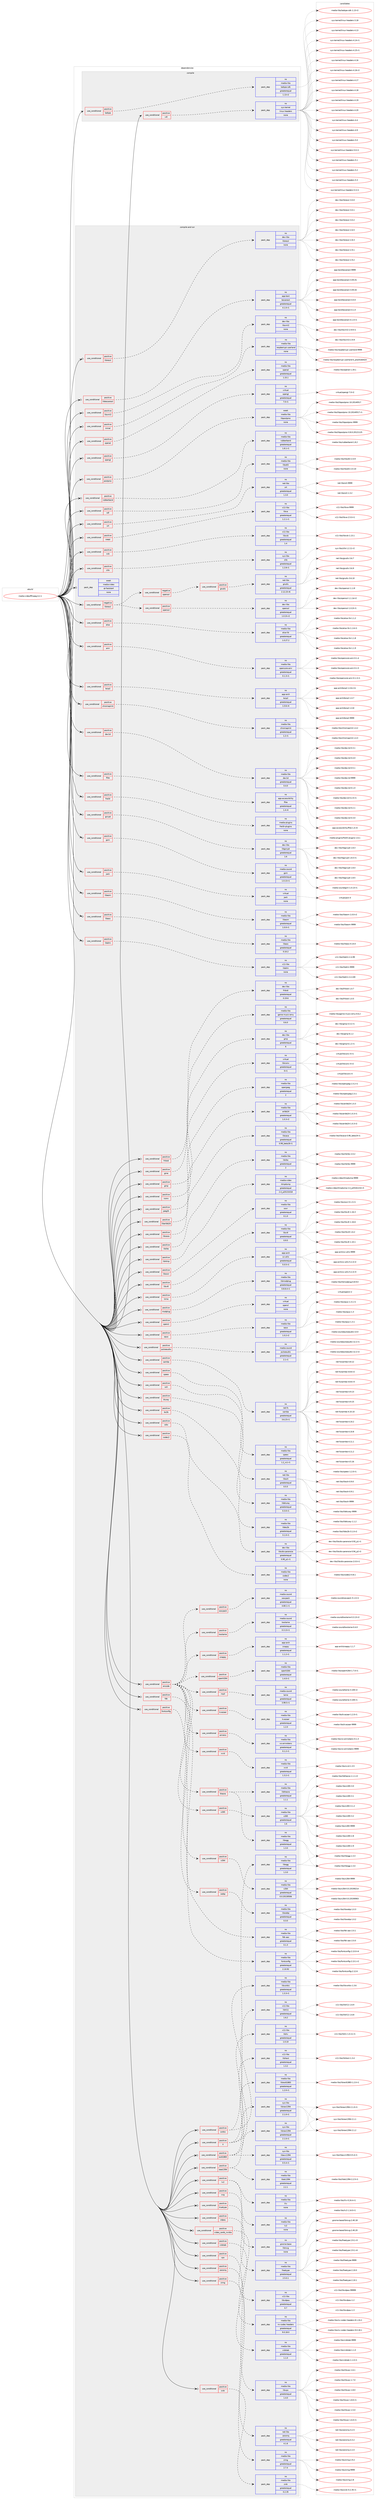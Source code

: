 digraph prolog {

# *************
# Graph options
# *************

newrank=true;
concentrate=true;
compound=true;
graph [rankdir=LR,fontname=Helvetica,fontsize=10,ranksep=1.5];#, ranksep=2.5, nodesep=0.2];
edge  [arrowhead=vee];
node  [fontname=Helvetica,fontsize=10];

# **********
# The ebuild
# **********

subgraph cluster_leftcol {
color=gray;
rank=same;
label=<<i>ebuild</i>>;
id [label="media-video/ffmpeg-4.2.1", color=red, width=4, href="../media-video/ffmpeg-4.2.1.svg"];
}

# ****************
# The dependencies
# ****************

subgraph cluster_midcol {
color=gray;
label=<<i>dependencies</i>>;
subgraph cluster_compile {
fillcolor="#eeeeee";
style=filled;
label=<<i>compile</i>>;
subgraph cond196099 {
dependency807010 [label=<<TABLE BORDER="0" CELLBORDER="1" CELLSPACING="0" CELLPADDING="4"><TR><TD ROWSPAN="3" CELLPADDING="10">use_conditional</TD></TR><TR><TD>positive</TD></TR><TR><TD>ladspa</TD></TR></TABLE>>, shape=none, color=red];
subgraph pack596823 {
dependency807011 [label=<<TABLE BORDER="0" CELLBORDER="1" CELLSPACING="0" CELLPADDING="4" WIDTH="220"><TR><TD ROWSPAN="6" CELLPADDING="30">pack_dep</TD></TR><TR><TD WIDTH="110">no</TD></TR><TR><TD>media-libs</TD></TR><TR><TD>ladspa-sdk</TD></TR><TR><TD>greaterequal</TD></TR><TR><TD>1.13-r2</TD></TR></TABLE>>, shape=none, color=blue];
}
dependency807010:e -> dependency807011:w [weight=20,style="dashed",arrowhead="vee"];
}
id:e -> dependency807010:w [weight=20,style="solid",arrowhead="vee"];
subgraph cond196100 {
dependency807012 [label=<<TABLE BORDER="0" CELLBORDER="1" CELLSPACING="0" CELLPADDING="4"><TR><TD ROWSPAN="3" CELLPADDING="10">use_conditional</TD></TR><TR><TD>positive</TD></TR><TR><TD>v4l</TD></TR></TABLE>>, shape=none, color=red];
subgraph pack596824 {
dependency807013 [label=<<TABLE BORDER="0" CELLBORDER="1" CELLSPACING="0" CELLPADDING="4" WIDTH="220"><TR><TD ROWSPAN="6" CELLPADDING="30">pack_dep</TD></TR><TR><TD WIDTH="110">no</TD></TR><TR><TD>sys-kernel</TD></TR><TR><TD>linux-headers</TD></TR><TR><TD>none</TD></TR><TR><TD></TD></TR></TABLE>>, shape=none, color=blue];
}
dependency807012:e -> dependency807013:w [weight=20,style="dashed",arrowhead="vee"];
}
id:e -> dependency807012:w [weight=20,style="solid",arrowhead="vee"];
}
subgraph cluster_compileandrun {
fillcolor="#eeeeee";
style=filled;
label=<<i>compile and run</i>>;
subgraph cond196101 {
dependency807014 [label=<<TABLE BORDER="0" CELLBORDER="1" CELLSPACING="0" CELLPADDING="4"><TR><TD ROWSPAN="3" CELLPADDING="10">use_conditional</TD></TR><TR><TD>negative</TD></TR><TR><TD>libressl</TD></TR></TABLE>>, shape=none, color=red];
subgraph cond196102 {
dependency807015 [label=<<TABLE BORDER="0" CELLBORDER="1" CELLSPACING="0" CELLPADDING="4"><TR><TD ROWSPAN="3" CELLPADDING="10">use_conditional</TD></TR><TR><TD>positive</TD></TR><TR><TD>openssl</TD></TR></TABLE>>, shape=none, color=red];
subgraph pack596825 {
dependency807016 [label=<<TABLE BORDER="0" CELLBORDER="1" CELLSPACING="0" CELLPADDING="4" WIDTH="220"><TR><TD ROWSPAN="6" CELLPADDING="30">pack_dep</TD></TR><TR><TD WIDTH="110">no</TD></TR><TR><TD>dev-libs</TD></TR><TR><TD>openssl</TD></TR><TR><TD>greaterequal</TD></TR><TR><TD>1.0.1h-r2</TD></TR></TABLE>>, shape=none, color=blue];
}
dependency807015:e -> dependency807016:w [weight=20,style="dashed",arrowhead="vee"];
}
dependency807014:e -> dependency807015:w [weight=20,style="dashed",arrowhead="vee"];
subgraph cond196103 {
dependency807017 [label=<<TABLE BORDER="0" CELLBORDER="1" CELLSPACING="0" CELLPADDING="4"><TR><TD ROWSPAN="3" CELLPADDING="10">use_conditional</TD></TR><TR><TD>negative</TD></TR><TR><TD>openssl</TD></TR></TABLE>>, shape=none, color=red];
subgraph cond196104 {
dependency807018 [label=<<TABLE BORDER="0" CELLBORDER="1" CELLSPACING="0" CELLPADDING="4"><TR><TD ROWSPAN="3" CELLPADDING="10">use_conditional</TD></TR><TR><TD>positive</TD></TR><TR><TD>gnutls</TD></TR></TABLE>>, shape=none, color=red];
subgraph pack596826 {
dependency807019 [label=<<TABLE BORDER="0" CELLBORDER="1" CELLSPACING="0" CELLPADDING="4" WIDTH="220"><TR><TD ROWSPAN="6" CELLPADDING="30">pack_dep</TD></TR><TR><TD WIDTH="110">no</TD></TR><TR><TD>net-libs</TD></TR><TR><TD>gnutls</TD></TR><TR><TD>greaterequal</TD></TR><TR><TD>2.12.23-r6</TD></TR></TABLE>>, shape=none, color=blue];
}
dependency807018:e -> dependency807019:w [weight=20,style="dashed",arrowhead="vee"];
}
dependency807017:e -> dependency807018:w [weight=20,style="dashed",arrowhead="vee"];
}
dependency807014:e -> dependency807017:w [weight=20,style="dashed",arrowhead="vee"];
}
id:e -> dependency807014:w [weight=20,style="solid",arrowhead="odotvee"];
subgraph cond196105 {
dependency807020 [label=<<TABLE BORDER="0" CELLBORDER="1" CELLSPACING="0" CELLPADDING="4"><TR><TD ROWSPAN="3" CELLPADDING="10">use_conditional</TD></TR><TR><TD>positive</TD></TR><TR><TD>X</TD></TR></TABLE>>, shape=none, color=red];
subgraph pack596827 {
dependency807021 [label=<<TABLE BORDER="0" CELLBORDER="1" CELLSPACING="0" CELLPADDING="4" WIDTH="220"><TR><TD ROWSPAN="6" CELLPADDING="30">pack_dep</TD></TR><TR><TD WIDTH="110">no</TD></TR><TR><TD>x11-libs</TD></TR><TR><TD>libX11</TD></TR><TR><TD>greaterequal</TD></TR><TR><TD>1.6.2</TD></TR></TABLE>>, shape=none, color=blue];
}
dependency807020:e -> dependency807021:w [weight=20,style="dashed",arrowhead="vee"];
subgraph pack596828 {
dependency807022 [label=<<TABLE BORDER="0" CELLBORDER="1" CELLSPACING="0" CELLPADDING="4" WIDTH="220"><TR><TD ROWSPAN="6" CELLPADDING="30">pack_dep</TD></TR><TR><TD WIDTH="110">no</TD></TR><TR><TD>x11-libs</TD></TR><TR><TD>libXext</TD></TR><TR><TD>greaterequal</TD></TR><TR><TD>1.3.2</TD></TR></TABLE>>, shape=none, color=blue];
}
dependency807020:e -> dependency807022:w [weight=20,style="dashed",arrowhead="vee"];
subgraph pack596829 {
dependency807023 [label=<<TABLE BORDER="0" CELLBORDER="1" CELLSPACING="0" CELLPADDING="4" WIDTH="220"><TR><TD ROWSPAN="6" CELLPADDING="30">pack_dep</TD></TR><TR><TD WIDTH="110">no</TD></TR><TR><TD>x11-libs</TD></TR><TR><TD>libXv</TD></TR><TR><TD>greaterequal</TD></TR><TR><TD>1.0.10</TD></TR></TABLE>>, shape=none, color=blue];
}
dependency807020:e -> dependency807023:w [weight=20,style="dashed",arrowhead="vee"];
}
id:e -> dependency807020:w [weight=20,style="solid",arrowhead="odotvee"];
subgraph cond196106 {
dependency807024 [label=<<TABLE BORDER="0" CELLBORDER="1" CELLSPACING="0" CELLPADDING="4"><TR><TD ROWSPAN="3" CELLPADDING="10">use_conditional</TD></TR><TR><TD>positive</TD></TR><TR><TD>alsa</TD></TR></TABLE>>, shape=none, color=red];
subgraph pack596830 {
dependency807025 [label=<<TABLE BORDER="0" CELLBORDER="1" CELLSPACING="0" CELLPADDING="4" WIDTH="220"><TR><TD ROWSPAN="6" CELLPADDING="30">pack_dep</TD></TR><TR><TD WIDTH="110">no</TD></TR><TR><TD>media-libs</TD></TR><TR><TD>alsa-lib</TD></TR><TR><TD>greaterequal</TD></TR><TR><TD>1.0.27.2</TD></TR></TABLE>>, shape=none, color=blue];
}
dependency807024:e -> dependency807025:w [weight=20,style="dashed",arrowhead="vee"];
}
id:e -> dependency807024:w [weight=20,style="solid",arrowhead="odotvee"];
subgraph cond196107 {
dependency807026 [label=<<TABLE BORDER="0" CELLBORDER="1" CELLSPACING="0" CELLPADDING="4"><TR><TD ROWSPAN="3" CELLPADDING="10">use_conditional</TD></TR><TR><TD>positive</TD></TR><TR><TD>amr</TD></TR></TABLE>>, shape=none, color=red];
subgraph pack596831 {
dependency807027 [label=<<TABLE BORDER="0" CELLBORDER="1" CELLSPACING="0" CELLPADDING="4" WIDTH="220"><TR><TD ROWSPAN="6" CELLPADDING="30">pack_dep</TD></TR><TR><TD WIDTH="110">no</TD></TR><TR><TD>media-libs</TD></TR><TR><TD>opencore-amr</TD></TR><TR><TD>greaterequal</TD></TR><TR><TD>0.1.3-r1</TD></TR></TABLE>>, shape=none, color=blue];
}
dependency807026:e -> dependency807027:w [weight=20,style="dashed",arrowhead="vee"];
}
id:e -> dependency807026:w [weight=20,style="solid",arrowhead="odotvee"];
subgraph cond196108 {
dependency807028 [label=<<TABLE BORDER="0" CELLBORDER="1" CELLSPACING="0" CELLPADDING="4"><TR><TD ROWSPAN="3" CELLPADDING="10">use_conditional</TD></TR><TR><TD>positive</TD></TR><TR><TD>bluray</TD></TR></TABLE>>, shape=none, color=red];
subgraph pack596832 {
dependency807029 [label=<<TABLE BORDER="0" CELLBORDER="1" CELLSPACING="0" CELLPADDING="4" WIDTH="220"><TR><TD ROWSPAN="6" CELLPADDING="30">pack_dep</TD></TR><TR><TD WIDTH="110">no</TD></TR><TR><TD>media-libs</TD></TR><TR><TD>libbluray</TD></TR><TR><TD>greaterequal</TD></TR><TR><TD>0.3.0-r1</TD></TR></TABLE>>, shape=none, color=blue];
}
dependency807028:e -> dependency807029:w [weight=20,style="dashed",arrowhead="vee"];
}
id:e -> dependency807028:w [weight=20,style="solid",arrowhead="odotvee"];
subgraph cond196109 {
dependency807030 [label=<<TABLE BORDER="0" CELLBORDER="1" CELLSPACING="0" CELLPADDING="4"><TR><TD ROWSPAN="3" CELLPADDING="10">use_conditional</TD></TR><TR><TD>positive</TD></TR><TR><TD>bs2b</TD></TR></TABLE>>, shape=none, color=red];
subgraph pack596833 {
dependency807031 [label=<<TABLE BORDER="0" CELLBORDER="1" CELLSPACING="0" CELLPADDING="4" WIDTH="220"><TR><TD ROWSPAN="6" CELLPADDING="30">pack_dep</TD></TR><TR><TD WIDTH="110">no</TD></TR><TR><TD>media-libs</TD></TR><TR><TD>libbs2b</TD></TR><TR><TD>greaterequal</TD></TR><TR><TD>3.1.0-r1</TD></TR></TABLE>>, shape=none, color=blue];
}
dependency807030:e -> dependency807031:w [weight=20,style="dashed",arrowhead="vee"];
}
id:e -> dependency807030:w [weight=20,style="solid",arrowhead="odotvee"];
subgraph cond196110 {
dependency807032 [label=<<TABLE BORDER="0" CELLBORDER="1" CELLSPACING="0" CELLPADDING="4"><TR><TD ROWSPAN="3" CELLPADDING="10">use_conditional</TD></TR><TR><TD>positive</TD></TR><TR><TD>bzip2</TD></TR></TABLE>>, shape=none, color=red];
subgraph pack596834 {
dependency807033 [label=<<TABLE BORDER="0" CELLBORDER="1" CELLSPACING="0" CELLPADDING="4" WIDTH="220"><TR><TD ROWSPAN="6" CELLPADDING="30">pack_dep</TD></TR><TR><TD WIDTH="110">no</TD></TR><TR><TD>app-arch</TD></TR><TR><TD>bzip2</TD></TR><TR><TD>greaterequal</TD></TR><TR><TD>1.0.6-r4</TD></TR></TABLE>>, shape=none, color=blue];
}
dependency807032:e -> dependency807033:w [weight=20,style="dashed",arrowhead="vee"];
}
id:e -> dependency807032:w [weight=20,style="solid",arrowhead="odotvee"];
subgraph cond196111 {
dependency807034 [label=<<TABLE BORDER="0" CELLBORDER="1" CELLSPACING="0" CELLPADDING="4"><TR><TD ROWSPAN="3" CELLPADDING="10">use_conditional</TD></TR><TR><TD>positive</TD></TR><TR><TD>cdio</TD></TR></TABLE>>, shape=none, color=red];
subgraph pack596835 {
dependency807035 [label=<<TABLE BORDER="0" CELLBORDER="1" CELLSPACING="0" CELLPADDING="4" WIDTH="220"><TR><TD ROWSPAN="6" CELLPADDING="30">pack_dep</TD></TR><TR><TD WIDTH="110">no</TD></TR><TR><TD>dev-libs</TD></TR><TR><TD>libcdio-paranoia</TD></TR><TR><TD>greaterequal</TD></TR><TR><TD>0.90_p1-r1</TD></TR></TABLE>>, shape=none, color=blue];
}
dependency807034:e -> dependency807035:w [weight=20,style="dashed",arrowhead="vee"];
}
id:e -> dependency807034:w [weight=20,style="solid",arrowhead="odotvee"];
subgraph cond196112 {
dependency807036 [label=<<TABLE BORDER="0" CELLBORDER="1" CELLSPACING="0" CELLPADDING="4"><TR><TD ROWSPAN="3" CELLPADDING="10">use_conditional</TD></TR><TR><TD>positive</TD></TR><TR><TD>chromaprint</TD></TR></TABLE>>, shape=none, color=red];
subgraph pack596836 {
dependency807037 [label=<<TABLE BORDER="0" CELLBORDER="1" CELLSPACING="0" CELLPADDING="4" WIDTH="220"><TR><TD ROWSPAN="6" CELLPADDING="30">pack_dep</TD></TR><TR><TD WIDTH="110">no</TD></TR><TR><TD>media-libs</TD></TR><TR><TD>chromaprint</TD></TR><TR><TD>greaterequal</TD></TR><TR><TD>1.2-r1</TD></TR></TABLE>>, shape=none, color=blue];
}
dependency807036:e -> dependency807037:w [weight=20,style="dashed",arrowhead="vee"];
}
id:e -> dependency807036:w [weight=20,style="solid",arrowhead="odotvee"];
subgraph cond196113 {
dependency807038 [label=<<TABLE BORDER="0" CELLBORDER="1" CELLSPACING="0" CELLPADDING="4"><TR><TD ROWSPAN="3" CELLPADDING="10">use_conditional</TD></TR><TR><TD>positive</TD></TR><TR><TD>codec2</TD></TR></TABLE>>, shape=none, color=red];
subgraph pack596837 {
dependency807039 [label=<<TABLE BORDER="0" CELLBORDER="1" CELLSPACING="0" CELLPADDING="4" WIDTH="220"><TR><TD ROWSPAN="6" CELLPADDING="30">pack_dep</TD></TR><TR><TD WIDTH="110">no</TD></TR><TR><TD>media-libs</TD></TR><TR><TD>codec2</TD></TR><TR><TD>none</TD></TR><TR><TD></TD></TR></TABLE>>, shape=none, color=blue];
}
dependency807038:e -> dependency807039:w [weight=20,style="dashed",arrowhead="vee"];
}
id:e -> dependency807038:w [weight=20,style="solid",arrowhead="odotvee"];
subgraph cond196114 {
dependency807040 [label=<<TABLE BORDER="0" CELLBORDER="1" CELLSPACING="0" CELLPADDING="4"><TR><TD ROWSPAN="3" CELLPADDING="10">use_conditional</TD></TR><TR><TD>positive</TD></TR><TR><TD>dav1d</TD></TR></TABLE>>, shape=none, color=red];
subgraph pack596838 {
dependency807041 [label=<<TABLE BORDER="0" CELLBORDER="1" CELLSPACING="0" CELLPADDING="4" WIDTH="220"><TR><TD ROWSPAN="6" CELLPADDING="30">pack_dep</TD></TR><TR><TD WIDTH="110">no</TD></TR><TR><TD>media-libs</TD></TR><TR><TD>dav1d</TD></TR><TR><TD>greaterequal</TD></TR><TR><TD>0.4.0</TD></TR></TABLE>>, shape=none, color=blue];
}
dependency807040:e -> dependency807041:w [weight=20,style="dashed",arrowhead="vee"];
}
id:e -> dependency807040:w [weight=20,style="solid",arrowhead="odotvee"];
subgraph cond196115 {
dependency807042 [label=<<TABLE BORDER="0" CELLBORDER="1" CELLSPACING="0" CELLPADDING="4"><TR><TD ROWSPAN="3" CELLPADDING="10">use_conditional</TD></TR><TR><TD>positive</TD></TR><TR><TD>encode</TD></TR></TABLE>>, shape=none, color=red];
subgraph cond196116 {
dependency807043 [label=<<TABLE BORDER="0" CELLBORDER="1" CELLSPACING="0" CELLPADDING="4"><TR><TD ROWSPAN="3" CELLPADDING="10">use_conditional</TD></TR><TR><TD>positive</TD></TR><TR><TD>amrenc</TD></TR></TABLE>>, shape=none, color=red];
subgraph pack596839 {
dependency807044 [label=<<TABLE BORDER="0" CELLBORDER="1" CELLSPACING="0" CELLPADDING="4" WIDTH="220"><TR><TD ROWSPAN="6" CELLPADDING="30">pack_dep</TD></TR><TR><TD WIDTH="110">no</TD></TR><TR><TD>media-libs</TD></TR><TR><TD>vo-amrwbenc</TD></TR><TR><TD>greaterequal</TD></TR><TR><TD>0.1.2-r1</TD></TR></TABLE>>, shape=none, color=blue];
}
dependency807043:e -> dependency807044:w [weight=20,style="dashed",arrowhead="vee"];
}
dependency807042:e -> dependency807043:w [weight=20,style="dashed",arrowhead="vee"];
subgraph cond196117 {
dependency807045 [label=<<TABLE BORDER="0" CELLBORDER="1" CELLSPACING="0" CELLPADDING="4"><TR><TD ROWSPAN="3" CELLPADDING="10">use_conditional</TD></TR><TR><TD>positive</TD></TR><TR><TD>kvazaar</TD></TR></TABLE>>, shape=none, color=red];
subgraph pack596840 {
dependency807046 [label=<<TABLE BORDER="0" CELLBORDER="1" CELLSPACING="0" CELLPADDING="4" WIDTH="220"><TR><TD ROWSPAN="6" CELLPADDING="30">pack_dep</TD></TR><TR><TD WIDTH="110">no</TD></TR><TR><TD>media-libs</TD></TR><TR><TD>kvazaar</TD></TR><TR><TD>greaterequal</TD></TR><TR><TD>1.2.0</TD></TR></TABLE>>, shape=none, color=blue];
}
dependency807045:e -> dependency807046:w [weight=20,style="dashed",arrowhead="vee"];
}
dependency807042:e -> dependency807045:w [weight=20,style="dashed",arrowhead="vee"];
subgraph cond196118 {
dependency807047 [label=<<TABLE BORDER="0" CELLBORDER="1" CELLSPACING="0" CELLPADDING="4"><TR><TD ROWSPAN="3" CELLPADDING="10">use_conditional</TD></TR><TR><TD>positive</TD></TR><TR><TD>mp3</TD></TR></TABLE>>, shape=none, color=red];
subgraph pack596841 {
dependency807048 [label=<<TABLE BORDER="0" CELLBORDER="1" CELLSPACING="0" CELLPADDING="4" WIDTH="220"><TR><TD ROWSPAN="6" CELLPADDING="30">pack_dep</TD></TR><TR><TD WIDTH="110">no</TD></TR><TR><TD>media-sound</TD></TR><TR><TD>lame</TD></TR><TR><TD>greaterequal</TD></TR><TR><TD>3.99.5-r1</TD></TR></TABLE>>, shape=none, color=blue];
}
dependency807047:e -> dependency807048:w [weight=20,style="dashed",arrowhead="vee"];
}
dependency807042:e -> dependency807047:w [weight=20,style="dashed",arrowhead="vee"];
subgraph cond196119 {
dependency807049 [label=<<TABLE BORDER="0" CELLBORDER="1" CELLSPACING="0" CELLPADDING="4"><TR><TD ROWSPAN="3" CELLPADDING="10">use_conditional</TD></TR><TR><TD>positive</TD></TR><TR><TD>openh264</TD></TR></TABLE>>, shape=none, color=red];
subgraph pack596842 {
dependency807050 [label=<<TABLE BORDER="0" CELLBORDER="1" CELLSPACING="0" CELLPADDING="4" WIDTH="220"><TR><TD ROWSPAN="6" CELLPADDING="30">pack_dep</TD></TR><TR><TD WIDTH="110">no</TD></TR><TR><TD>media-libs</TD></TR><TR><TD>openh264</TD></TR><TR><TD>greaterequal</TD></TR><TR><TD>1.4.0-r1</TD></TR></TABLE>>, shape=none, color=blue];
}
dependency807049:e -> dependency807050:w [weight=20,style="dashed",arrowhead="vee"];
}
dependency807042:e -> dependency807049:w [weight=20,style="dashed",arrowhead="vee"];
subgraph cond196120 {
dependency807051 [label=<<TABLE BORDER="0" CELLBORDER="1" CELLSPACING="0" CELLPADDING="4"><TR><TD ROWSPAN="3" CELLPADDING="10">use_conditional</TD></TR><TR><TD>positive</TD></TR><TR><TD>snappy</TD></TR></TABLE>>, shape=none, color=red];
subgraph pack596843 {
dependency807052 [label=<<TABLE BORDER="0" CELLBORDER="1" CELLSPACING="0" CELLPADDING="4" WIDTH="220"><TR><TD ROWSPAN="6" CELLPADDING="30">pack_dep</TD></TR><TR><TD WIDTH="110">no</TD></TR><TR><TD>app-arch</TD></TR><TR><TD>snappy</TD></TR><TR><TD>greaterequal</TD></TR><TR><TD>1.1.2-r1</TD></TR></TABLE>>, shape=none, color=blue];
}
dependency807051:e -> dependency807052:w [weight=20,style="dashed",arrowhead="vee"];
}
dependency807042:e -> dependency807051:w [weight=20,style="dashed",arrowhead="vee"];
subgraph cond196121 {
dependency807053 [label=<<TABLE BORDER="0" CELLBORDER="1" CELLSPACING="0" CELLPADDING="4"><TR><TD ROWSPAN="3" CELLPADDING="10">use_conditional</TD></TR><TR><TD>positive</TD></TR><TR><TD>theora</TD></TR></TABLE>>, shape=none, color=red];
subgraph pack596844 {
dependency807054 [label=<<TABLE BORDER="0" CELLBORDER="1" CELLSPACING="0" CELLPADDING="4" WIDTH="220"><TR><TD ROWSPAN="6" CELLPADDING="30">pack_dep</TD></TR><TR><TD WIDTH="110">no</TD></TR><TR><TD>media-libs</TD></TR><TR><TD>libtheora</TD></TR><TR><TD>greaterequal</TD></TR><TR><TD>1.1.1</TD></TR></TABLE>>, shape=none, color=blue];
}
dependency807053:e -> dependency807054:w [weight=20,style="dashed",arrowhead="vee"];
subgraph pack596845 {
dependency807055 [label=<<TABLE BORDER="0" CELLBORDER="1" CELLSPACING="0" CELLPADDING="4" WIDTH="220"><TR><TD ROWSPAN="6" CELLPADDING="30">pack_dep</TD></TR><TR><TD WIDTH="110">no</TD></TR><TR><TD>media-libs</TD></TR><TR><TD>libogg</TD></TR><TR><TD>greaterequal</TD></TR><TR><TD>1.3.0</TD></TR></TABLE>>, shape=none, color=blue];
}
dependency807053:e -> dependency807055:w [weight=20,style="dashed",arrowhead="vee"];
}
dependency807042:e -> dependency807053:w [weight=20,style="dashed",arrowhead="vee"];
subgraph cond196122 {
dependency807056 [label=<<TABLE BORDER="0" CELLBORDER="1" CELLSPACING="0" CELLPADDING="4"><TR><TD ROWSPAN="3" CELLPADDING="10">use_conditional</TD></TR><TR><TD>positive</TD></TR><TR><TD>twolame</TD></TR></TABLE>>, shape=none, color=red];
subgraph pack596846 {
dependency807057 [label=<<TABLE BORDER="0" CELLBORDER="1" CELLSPACING="0" CELLPADDING="4" WIDTH="220"><TR><TD ROWSPAN="6" CELLPADDING="30">pack_dep</TD></TR><TR><TD WIDTH="110">no</TD></TR><TR><TD>media-sound</TD></TR><TR><TD>twolame</TD></TR><TR><TD>greaterequal</TD></TR><TR><TD>0.3.13-r1</TD></TR></TABLE>>, shape=none, color=blue];
}
dependency807056:e -> dependency807057:w [weight=20,style="dashed",arrowhead="vee"];
}
dependency807042:e -> dependency807056:w [weight=20,style="dashed",arrowhead="vee"];
subgraph cond196123 {
dependency807058 [label=<<TABLE BORDER="0" CELLBORDER="1" CELLSPACING="0" CELLPADDING="4"><TR><TD ROWSPAN="3" CELLPADDING="10">use_conditional</TD></TR><TR><TD>positive</TD></TR><TR><TD>wavpack</TD></TR></TABLE>>, shape=none, color=red];
subgraph pack596847 {
dependency807059 [label=<<TABLE BORDER="0" CELLBORDER="1" CELLSPACING="0" CELLPADDING="4" WIDTH="220"><TR><TD ROWSPAN="6" CELLPADDING="30">pack_dep</TD></TR><TR><TD WIDTH="110">no</TD></TR><TR><TD>media-sound</TD></TR><TR><TD>wavpack</TD></TR><TR><TD>greaterequal</TD></TR><TR><TD>4.60.1-r1</TD></TR></TABLE>>, shape=none, color=blue];
}
dependency807058:e -> dependency807059:w [weight=20,style="dashed",arrowhead="vee"];
}
dependency807042:e -> dependency807058:w [weight=20,style="dashed",arrowhead="vee"];
subgraph cond196124 {
dependency807060 [label=<<TABLE BORDER="0" CELLBORDER="1" CELLSPACING="0" CELLPADDING="4"><TR><TD ROWSPAN="3" CELLPADDING="10">use_conditional</TD></TR><TR><TD>positive</TD></TR><TR><TD>webp</TD></TR></TABLE>>, shape=none, color=red];
subgraph pack596848 {
dependency807061 [label=<<TABLE BORDER="0" CELLBORDER="1" CELLSPACING="0" CELLPADDING="4" WIDTH="220"><TR><TD ROWSPAN="6" CELLPADDING="30">pack_dep</TD></TR><TR><TD WIDTH="110">no</TD></TR><TR><TD>media-libs</TD></TR><TR><TD>libwebp</TD></TR><TR><TD>greaterequal</TD></TR><TR><TD>0.3.0</TD></TR></TABLE>>, shape=none, color=blue];
}
dependency807060:e -> dependency807061:w [weight=20,style="dashed",arrowhead="vee"];
}
dependency807042:e -> dependency807060:w [weight=20,style="dashed",arrowhead="vee"];
subgraph cond196125 {
dependency807062 [label=<<TABLE BORDER="0" CELLBORDER="1" CELLSPACING="0" CELLPADDING="4"><TR><TD ROWSPAN="3" CELLPADDING="10">use_conditional</TD></TR><TR><TD>positive</TD></TR><TR><TD>x264</TD></TR></TABLE>>, shape=none, color=red];
subgraph pack596849 {
dependency807063 [label=<<TABLE BORDER="0" CELLBORDER="1" CELLSPACING="0" CELLPADDING="4" WIDTH="220"><TR><TD ROWSPAN="6" CELLPADDING="30">pack_dep</TD></TR><TR><TD WIDTH="110">no</TD></TR><TR><TD>media-libs</TD></TR><TR><TD>x264</TD></TR><TR><TD>greaterequal</TD></TR><TR><TD>0.0.20130506</TD></TR></TABLE>>, shape=none, color=blue];
}
dependency807062:e -> dependency807063:w [weight=20,style="dashed",arrowhead="vee"];
}
dependency807042:e -> dependency807062:w [weight=20,style="dashed",arrowhead="vee"];
subgraph cond196126 {
dependency807064 [label=<<TABLE BORDER="0" CELLBORDER="1" CELLSPACING="0" CELLPADDING="4"><TR><TD ROWSPAN="3" CELLPADDING="10">use_conditional</TD></TR><TR><TD>positive</TD></TR><TR><TD>x265</TD></TR></TABLE>>, shape=none, color=red];
subgraph pack596850 {
dependency807065 [label=<<TABLE BORDER="0" CELLBORDER="1" CELLSPACING="0" CELLPADDING="4" WIDTH="220"><TR><TD ROWSPAN="6" CELLPADDING="30">pack_dep</TD></TR><TR><TD WIDTH="110">no</TD></TR><TR><TD>media-libs</TD></TR><TR><TD>x265</TD></TR><TR><TD>greaterequal</TD></TR><TR><TD>1.6</TD></TR></TABLE>>, shape=none, color=blue];
}
dependency807064:e -> dependency807065:w [weight=20,style="dashed",arrowhead="vee"];
}
dependency807042:e -> dependency807064:w [weight=20,style="dashed",arrowhead="vee"];
subgraph cond196127 {
dependency807066 [label=<<TABLE BORDER="0" CELLBORDER="1" CELLSPACING="0" CELLPADDING="4"><TR><TD ROWSPAN="3" CELLPADDING="10">use_conditional</TD></TR><TR><TD>positive</TD></TR><TR><TD>xvid</TD></TR></TABLE>>, shape=none, color=red];
subgraph pack596851 {
dependency807067 [label=<<TABLE BORDER="0" CELLBORDER="1" CELLSPACING="0" CELLPADDING="4" WIDTH="220"><TR><TD ROWSPAN="6" CELLPADDING="30">pack_dep</TD></TR><TR><TD WIDTH="110">no</TD></TR><TR><TD>media-libs</TD></TR><TR><TD>xvid</TD></TR><TR><TD>greaterequal</TD></TR><TR><TD>1.3.2-r1</TD></TR></TABLE>>, shape=none, color=blue];
}
dependency807066:e -> dependency807067:w [weight=20,style="dashed",arrowhead="vee"];
}
dependency807042:e -> dependency807066:w [weight=20,style="dashed",arrowhead="vee"];
}
id:e -> dependency807042:w [weight=20,style="solid",arrowhead="odotvee"];
subgraph cond196128 {
dependency807068 [label=<<TABLE BORDER="0" CELLBORDER="1" CELLSPACING="0" CELLPADDING="4"><TR><TD ROWSPAN="3" CELLPADDING="10">use_conditional</TD></TR><TR><TD>positive</TD></TR><TR><TD>fdk</TD></TR></TABLE>>, shape=none, color=red];
subgraph pack596852 {
dependency807069 [label=<<TABLE BORDER="0" CELLBORDER="1" CELLSPACING="0" CELLPADDING="4" WIDTH="220"><TR><TD ROWSPAN="6" CELLPADDING="30">pack_dep</TD></TR><TR><TD WIDTH="110">no</TD></TR><TR><TD>media-libs</TD></TR><TR><TD>fdk-aac</TD></TR><TR><TD>greaterequal</TD></TR><TR><TD>0.1.3</TD></TR></TABLE>>, shape=none, color=blue];
}
dependency807068:e -> dependency807069:w [weight=20,style="dashed",arrowhead="vee"];
}
id:e -> dependency807068:w [weight=20,style="solid",arrowhead="odotvee"];
subgraph cond196129 {
dependency807070 [label=<<TABLE BORDER="0" CELLBORDER="1" CELLSPACING="0" CELLPADDING="4"><TR><TD ROWSPAN="3" CELLPADDING="10">use_conditional</TD></TR><TR><TD>positive</TD></TR><TR><TD>flite</TD></TR></TABLE>>, shape=none, color=red];
subgraph pack596853 {
dependency807071 [label=<<TABLE BORDER="0" CELLBORDER="1" CELLSPACING="0" CELLPADDING="4" WIDTH="220"><TR><TD ROWSPAN="6" CELLPADDING="30">pack_dep</TD></TR><TR><TD WIDTH="110">no</TD></TR><TR><TD>app-accessibility</TD></TR><TR><TD>flite</TD></TR><TR><TD>greaterequal</TD></TR><TR><TD>1.4-r4</TD></TR></TABLE>>, shape=none, color=blue];
}
dependency807070:e -> dependency807071:w [weight=20,style="dashed",arrowhead="vee"];
}
id:e -> dependency807070:w [weight=20,style="solid",arrowhead="odotvee"];
subgraph cond196130 {
dependency807072 [label=<<TABLE BORDER="0" CELLBORDER="1" CELLSPACING="0" CELLPADDING="4"><TR><TD ROWSPAN="3" CELLPADDING="10">use_conditional</TD></TR><TR><TD>positive</TD></TR><TR><TD>fontconfig</TD></TR></TABLE>>, shape=none, color=red];
subgraph pack596854 {
dependency807073 [label=<<TABLE BORDER="0" CELLBORDER="1" CELLSPACING="0" CELLPADDING="4" WIDTH="220"><TR><TD ROWSPAN="6" CELLPADDING="30">pack_dep</TD></TR><TR><TD WIDTH="110">no</TD></TR><TR><TD>media-libs</TD></TR><TR><TD>fontconfig</TD></TR><TR><TD>greaterequal</TD></TR><TR><TD>2.10.92</TD></TR></TABLE>>, shape=none, color=blue];
}
dependency807072:e -> dependency807073:w [weight=20,style="dashed",arrowhead="vee"];
}
id:e -> dependency807072:w [weight=20,style="solid",arrowhead="odotvee"];
subgraph cond196131 {
dependency807074 [label=<<TABLE BORDER="0" CELLBORDER="1" CELLSPACING="0" CELLPADDING="4"><TR><TD ROWSPAN="3" CELLPADDING="10">use_conditional</TD></TR><TR><TD>positive</TD></TR><TR><TD>frei0r</TD></TR></TABLE>>, shape=none, color=red];
subgraph pack596855 {
dependency807075 [label=<<TABLE BORDER="0" CELLBORDER="1" CELLSPACING="0" CELLPADDING="4" WIDTH="220"><TR><TD ROWSPAN="6" CELLPADDING="30">pack_dep</TD></TR><TR><TD WIDTH="110">no</TD></TR><TR><TD>media-plugins</TD></TR><TR><TD>frei0r-plugins</TD></TR><TR><TD>none</TD></TR><TR><TD></TD></TR></TABLE>>, shape=none, color=blue];
}
dependency807074:e -> dependency807075:w [weight=20,style="dashed",arrowhead="vee"];
}
id:e -> dependency807074:w [weight=20,style="solid",arrowhead="odotvee"];
subgraph cond196132 {
dependency807076 [label=<<TABLE BORDER="0" CELLBORDER="1" CELLSPACING="0" CELLPADDING="4"><TR><TD ROWSPAN="3" CELLPADDING="10">use_conditional</TD></TR><TR><TD>positive</TD></TR><TR><TD>fribidi</TD></TR></TABLE>>, shape=none, color=red];
subgraph pack596856 {
dependency807077 [label=<<TABLE BORDER="0" CELLBORDER="1" CELLSPACING="0" CELLPADDING="4" WIDTH="220"><TR><TD ROWSPAN="6" CELLPADDING="30">pack_dep</TD></TR><TR><TD WIDTH="110">no</TD></TR><TR><TD>dev-libs</TD></TR><TR><TD>fribidi</TD></TR><TR><TD>greaterequal</TD></TR><TR><TD>0.19.6</TD></TR></TABLE>>, shape=none, color=blue];
}
dependency807076:e -> dependency807077:w [weight=20,style="dashed",arrowhead="vee"];
}
id:e -> dependency807076:w [weight=20,style="solid",arrowhead="odotvee"];
subgraph cond196133 {
dependency807078 [label=<<TABLE BORDER="0" CELLBORDER="1" CELLSPACING="0" CELLPADDING="4"><TR><TD ROWSPAN="3" CELLPADDING="10">use_conditional</TD></TR><TR><TD>positive</TD></TR><TR><TD>gcrypt</TD></TR></TABLE>>, shape=none, color=red];
subgraph pack596857 {
dependency807079 [label=<<TABLE BORDER="0" CELLBORDER="1" CELLSPACING="0" CELLPADDING="4" WIDTH="220"><TR><TD ROWSPAN="6" CELLPADDING="30">pack_dep</TD></TR><TR><TD WIDTH="110">no</TD></TR><TR><TD>dev-libs</TD></TR><TR><TD>libgcrypt</TD></TR><TR><TD>greaterequal</TD></TR><TR><TD>1.6</TD></TR></TABLE>>, shape=none, color=blue];
}
dependency807078:e -> dependency807079:w [weight=20,style="dashed",arrowhead="vee"];
}
id:e -> dependency807078:w [weight=20,style="solid",arrowhead="odotvee"];
subgraph cond196134 {
dependency807080 [label=<<TABLE BORDER="0" CELLBORDER="1" CELLSPACING="0" CELLPADDING="4"><TR><TD ROWSPAN="3" CELLPADDING="10">use_conditional</TD></TR><TR><TD>positive</TD></TR><TR><TD>gme</TD></TR></TABLE>>, shape=none, color=red];
subgraph pack596858 {
dependency807081 [label=<<TABLE BORDER="0" CELLBORDER="1" CELLSPACING="0" CELLPADDING="4" WIDTH="220"><TR><TD ROWSPAN="6" CELLPADDING="30">pack_dep</TD></TR><TR><TD WIDTH="110">no</TD></TR><TR><TD>media-libs</TD></TR><TR><TD>game-music-emu</TD></TR><TR><TD>greaterequal</TD></TR><TR><TD>0.6.0</TD></TR></TABLE>>, shape=none, color=blue];
}
dependency807080:e -> dependency807081:w [weight=20,style="dashed",arrowhead="vee"];
}
id:e -> dependency807080:w [weight=20,style="solid",arrowhead="odotvee"];
subgraph cond196135 {
dependency807082 [label=<<TABLE BORDER="0" CELLBORDER="1" CELLSPACING="0" CELLPADDING="4"><TR><TD ROWSPAN="3" CELLPADDING="10">use_conditional</TD></TR><TR><TD>positive</TD></TR><TR><TD>gmp</TD></TR></TABLE>>, shape=none, color=red];
subgraph pack596859 {
dependency807083 [label=<<TABLE BORDER="0" CELLBORDER="1" CELLSPACING="0" CELLPADDING="4" WIDTH="220"><TR><TD ROWSPAN="6" CELLPADDING="30">pack_dep</TD></TR><TR><TD WIDTH="110">no</TD></TR><TR><TD>dev-libs</TD></TR><TR><TD>gmp</TD></TR><TR><TD>greaterequal</TD></TR><TR><TD>6</TD></TR></TABLE>>, shape=none, color=blue];
}
dependency807082:e -> dependency807083:w [weight=20,style="dashed",arrowhead="vee"];
}
id:e -> dependency807082:w [weight=20,style="solid",arrowhead="odotvee"];
subgraph cond196136 {
dependency807084 [label=<<TABLE BORDER="0" CELLBORDER="1" CELLSPACING="0" CELLPADDING="4"><TR><TD ROWSPAN="3" CELLPADDING="10">use_conditional</TD></TR><TR><TD>positive</TD></TR><TR><TD>gsm</TD></TR></TABLE>>, shape=none, color=red];
subgraph pack596860 {
dependency807085 [label=<<TABLE BORDER="0" CELLBORDER="1" CELLSPACING="0" CELLPADDING="4" WIDTH="220"><TR><TD ROWSPAN="6" CELLPADDING="30">pack_dep</TD></TR><TR><TD WIDTH="110">no</TD></TR><TR><TD>media-sound</TD></TR><TR><TD>gsm</TD></TR><TR><TD>greaterequal</TD></TR><TR><TD>1.0.13-r1</TD></TR></TABLE>>, shape=none, color=blue];
}
dependency807084:e -> dependency807085:w [weight=20,style="dashed",arrowhead="vee"];
}
id:e -> dependency807084:w [weight=20,style="solid",arrowhead="odotvee"];
subgraph cond196137 {
dependency807086 [label=<<TABLE BORDER="0" CELLBORDER="1" CELLSPACING="0" CELLPADDING="4"><TR><TD ROWSPAN="3" CELLPADDING="10">use_conditional</TD></TR><TR><TD>positive</TD></TR><TR><TD>iconv</TD></TR></TABLE>>, shape=none, color=red];
subgraph pack596861 {
dependency807087 [label=<<TABLE BORDER="0" CELLBORDER="1" CELLSPACING="0" CELLPADDING="4" WIDTH="220"><TR><TD ROWSPAN="6" CELLPADDING="30">pack_dep</TD></TR><TR><TD WIDTH="110">no</TD></TR><TR><TD>virtual</TD></TR><TR><TD>libiconv</TD></TR><TR><TD>greaterequal</TD></TR><TR><TD>0-r1</TD></TR></TABLE>>, shape=none, color=blue];
}
dependency807086:e -> dependency807087:w [weight=20,style="dashed",arrowhead="vee"];
}
id:e -> dependency807086:w [weight=20,style="solid",arrowhead="odotvee"];
subgraph cond196138 {
dependency807088 [label=<<TABLE BORDER="0" CELLBORDER="1" CELLSPACING="0" CELLPADDING="4"><TR><TD ROWSPAN="3" CELLPADDING="10">use_conditional</TD></TR><TR><TD>positive</TD></TR><TR><TD>iec61883</TD></TR></TABLE>>, shape=none, color=red];
subgraph pack596862 {
dependency807089 [label=<<TABLE BORDER="0" CELLBORDER="1" CELLSPACING="0" CELLPADDING="4" WIDTH="220"><TR><TD ROWSPAN="6" CELLPADDING="30">pack_dep</TD></TR><TR><TD WIDTH="110">no</TD></TR><TR><TD>media-libs</TD></TR><TR><TD>libiec61883</TD></TR><TR><TD>greaterequal</TD></TR><TR><TD>1.2.0-r1</TD></TR></TABLE>>, shape=none, color=blue];
}
dependency807088:e -> dependency807089:w [weight=20,style="dashed",arrowhead="vee"];
subgraph pack596863 {
dependency807090 [label=<<TABLE BORDER="0" CELLBORDER="1" CELLSPACING="0" CELLPADDING="4" WIDTH="220"><TR><TD ROWSPAN="6" CELLPADDING="30">pack_dep</TD></TR><TR><TD WIDTH="110">no</TD></TR><TR><TD>sys-libs</TD></TR><TR><TD>libraw1394</TD></TR><TR><TD>greaterequal</TD></TR><TR><TD>2.1.0-r1</TD></TR></TABLE>>, shape=none, color=blue];
}
dependency807088:e -> dependency807090:w [weight=20,style="dashed",arrowhead="vee"];
subgraph pack596864 {
dependency807091 [label=<<TABLE BORDER="0" CELLBORDER="1" CELLSPACING="0" CELLPADDING="4" WIDTH="220"><TR><TD ROWSPAN="6" CELLPADDING="30">pack_dep</TD></TR><TR><TD WIDTH="110">no</TD></TR><TR><TD>sys-libs</TD></TR><TR><TD>libavc1394</TD></TR><TR><TD>greaterequal</TD></TR><TR><TD>0.5.4-r1</TD></TR></TABLE>>, shape=none, color=blue];
}
dependency807088:e -> dependency807091:w [weight=20,style="dashed",arrowhead="vee"];
}
id:e -> dependency807088:w [weight=20,style="solid",arrowhead="odotvee"];
subgraph cond196139 {
dependency807092 [label=<<TABLE BORDER="0" CELLBORDER="1" CELLSPACING="0" CELLPADDING="4"><TR><TD ROWSPAN="3" CELLPADDING="10">use_conditional</TD></TR><TR><TD>positive</TD></TR><TR><TD>ieee1394</TD></TR></TABLE>>, shape=none, color=red];
subgraph pack596865 {
dependency807093 [label=<<TABLE BORDER="0" CELLBORDER="1" CELLSPACING="0" CELLPADDING="4" WIDTH="220"><TR><TD ROWSPAN="6" CELLPADDING="30">pack_dep</TD></TR><TR><TD WIDTH="110">no</TD></TR><TR><TD>media-libs</TD></TR><TR><TD>libdc1394</TD></TR><TR><TD>greaterequal</TD></TR><TR><TD>2.2.1</TD></TR></TABLE>>, shape=none, color=blue];
}
dependency807092:e -> dependency807093:w [weight=20,style="dashed",arrowhead="vee"];
subgraph pack596866 {
dependency807094 [label=<<TABLE BORDER="0" CELLBORDER="1" CELLSPACING="0" CELLPADDING="4" WIDTH="220"><TR><TD ROWSPAN="6" CELLPADDING="30">pack_dep</TD></TR><TR><TD WIDTH="110">no</TD></TR><TR><TD>sys-libs</TD></TR><TR><TD>libraw1394</TD></TR><TR><TD>greaterequal</TD></TR><TR><TD>2.1.0-r1</TD></TR></TABLE>>, shape=none, color=blue];
}
dependency807092:e -> dependency807094:w [weight=20,style="dashed",arrowhead="vee"];
}
id:e -> dependency807092:w [weight=20,style="solid",arrowhead="odotvee"];
subgraph cond196140 {
dependency807095 [label=<<TABLE BORDER="0" CELLBORDER="1" CELLSPACING="0" CELLPADDING="4"><TR><TD ROWSPAN="3" CELLPADDING="10">use_conditional</TD></TR><TR><TD>positive</TD></TR><TR><TD>jack</TD></TR></TABLE>>, shape=none, color=red];
subgraph pack596867 {
dependency807096 [label=<<TABLE BORDER="0" CELLBORDER="1" CELLSPACING="0" CELLPADDING="4" WIDTH="220"><TR><TD ROWSPAN="6" CELLPADDING="30">pack_dep</TD></TR><TR><TD WIDTH="110">no</TD></TR><TR><TD>virtual</TD></TR><TR><TD>jack</TD></TR><TR><TD>none</TD></TR><TR><TD></TD></TR></TABLE>>, shape=none, color=blue];
}
dependency807095:e -> dependency807096:w [weight=20,style="dashed",arrowhead="vee"];
}
id:e -> dependency807095:w [weight=20,style="solid",arrowhead="odotvee"];
subgraph cond196141 {
dependency807097 [label=<<TABLE BORDER="0" CELLBORDER="1" CELLSPACING="0" CELLPADDING="4"><TR><TD ROWSPAN="3" CELLPADDING="10">use_conditional</TD></TR><TR><TD>positive</TD></TR><TR><TD>jpeg2k</TD></TR></TABLE>>, shape=none, color=red];
subgraph pack596868 {
dependency807098 [label=<<TABLE BORDER="0" CELLBORDER="1" CELLSPACING="0" CELLPADDING="4" WIDTH="220"><TR><TD ROWSPAN="6" CELLPADDING="30">pack_dep</TD></TR><TR><TD WIDTH="110">no</TD></TR><TR><TD>media-libs</TD></TR><TR><TD>openjpeg</TD></TR><TR><TD>greaterequal</TD></TR><TR><TD>2</TD></TR></TABLE>>, shape=none, color=blue];
}
dependency807097:e -> dependency807098:w [weight=20,style="dashed",arrowhead="vee"];
}
id:e -> dependency807097:w [weight=20,style="solid",arrowhead="odotvee"];
subgraph cond196142 {
dependency807099 [label=<<TABLE BORDER="0" CELLBORDER="1" CELLSPACING="0" CELLPADDING="4"><TR><TD ROWSPAN="3" CELLPADDING="10">use_conditional</TD></TR><TR><TD>positive</TD></TR><TR><TD>libaom</TD></TR></TABLE>>, shape=none, color=red];
subgraph pack596869 {
dependency807100 [label=<<TABLE BORDER="0" CELLBORDER="1" CELLSPACING="0" CELLPADDING="4" WIDTH="220"><TR><TD ROWSPAN="6" CELLPADDING="30">pack_dep</TD></TR><TR><TD WIDTH="110">no</TD></TR><TR><TD>media-libs</TD></TR><TR><TD>libaom</TD></TR><TR><TD>greaterequal</TD></TR><TR><TD>1.0.0-r1</TD></TR></TABLE>>, shape=none, color=blue];
}
dependency807099:e -> dependency807100:w [weight=20,style="dashed",arrowhead="vee"];
}
id:e -> dependency807099:w [weight=20,style="solid",arrowhead="odotvee"];
subgraph cond196143 {
dependency807101 [label=<<TABLE BORDER="0" CELLBORDER="1" CELLSPACING="0" CELLPADDING="4"><TR><TD ROWSPAN="3" CELLPADDING="10">use_conditional</TD></TR><TR><TD>positive</TD></TR><TR><TD>libaribb24</TD></TR></TABLE>>, shape=none, color=red];
subgraph pack596870 {
dependency807102 [label=<<TABLE BORDER="0" CELLBORDER="1" CELLSPACING="0" CELLPADDING="4" WIDTH="220"><TR><TD ROWSPAN="6" CELLPADDING="30">pack_dep</TD></TR><TR><TD WIDTH="110">no</TD></TR><TR><TD>media-libs</TD></TR><TR><TD>aribb24</TD></TR><TR><TD>greaterequal</TD></TR><TR><TD>1.0.3-r2</TD></TR></TABLE>>, shape=none, color=blue];
}
dependency807101:e -> dependency807102:w [weight=20,style="dashed",arrowhead="vee"];
}
id:e -> dependency807101:w [weight=20,style="solid",arrowhead="odotvee"];
subgraph cond196144 {
dependency807103 [label=<<TABLE BORDER="0" CELLBORDER="1" CELLSPACING="0" CELLPADDING="4"><TR><TD ROWSPAN="3" CELLPADDING="10">use_conditional</TD></TR><TR><TD>positive</TD></TR><TR><TD>libass</TD></TR></TABLE>>, shape=none, color=red];
subgraph pack596871 {
dependency807104 [label=<<TABLE BORDER="0" CELLBORDER="1" CELLSPACING="0" CELLPADDING="4" WIDTH="220"><TR><TD ROWSPAN="6" CELLPADDING="30">pack_dep</TD></TR><TR><TD WIDTH="110">no</TD></TR><TR><TD>media-libs</TD></TR><TR><TD>libass</TD></TR><TR><TD>greaterequal</TD></TR><TR><TD>0.10.2</TD></TR></TABLE>>, shape=none, color=blue];
}
dependency807103:e -> dependency807104:w [weight=20,style="dashed",arrowhead="vee"];
}
id:e -> dependency807103:w [weight=20,style="solid",arrowhead="odotvee"];
subgraph cond196145 {
dependency807105 [label=<<TABLE BORDER="0" CELLBORDER="1" CELLSPACING="0" CELLPADDING="4"><TR><TD ROWSPAN="3" CELLPADDING="10">use_conditional</TD></TR><TR><TD>positive</TD></TR><TR><TD>libcaca</TD></TR></TABLE>>, shape=none, color=red];
subgraph pack596872 {
dependency807106 [label=<<TABLE BORDER="0" CELLBORDER="1" CELLSPACING="0" CELLPADDING="4" WIDTH="220"><TR><TD ROWSPAN="6" CELLPADDING="30">pack_dep</TD></TR><TR><TD WIDTH="110">no</TD></TR><TR><TD>media-libs</TD></TR><TR><TD>libcaca</TD></TR><TR><TD>greaterequal</TD></TR><TR><TD>0.99_beta18-r1</TD></TR></TABLE>>, shape=none, color=blue];
}
dependency807105:e -> dependency807106:w [weight=20,style="dashed",arrowhead="vee"];
}
id:e -> dependency807105:w [weight=20,style="solid",arrowhead="odotvee"];
subgraph cond196146 {
dependency807107 [label=<<TABLE BORDER="0" CELLBORDER="1" CELLSPACING="0" CELLPADDING="4"><TR><TD ROWSPAN="3" CELLPADDING="10">use_conditional</TD></TR><TR><TD>positive</TD></TR><TR><TD>libdrm</TD></TR></TABLE>>, shape=none, color=red];
subgraph pack596873 {
dependency807108 [label=<<TABLE BORDER="0" CELLBORDER="1" CELLSPACING="0" CELLPADDING="4" WIDTH="220"><TR><TD ROWSPAN="6" CELLPADDING="30">pack_dep</TD></TR><TR><TD WIDTH="110">no</TD></TR><TR><TD>x11-libs</TD></TR><TR><TD>libdrm</TD></TR><TR><TD>none</TD></TR><TR><TD></TD></TR></TABLE>>, shape=none, color=blue];
}
dependency807107:e -> dependency807108:w [weight=20,style="dashed",arrowhead="vee"];
}
id:e -> dependency807107:w [weight=20,style="solid",arrowhead="odotvee"];
subgraph cond196147 {
dependency807109 [label=<<TABLE BORDER="0" CELLBORDER="1" CELLSPACING="0" CELLPADDING="4"><TR><TD ROWSPAN="3" CELLPADDING="10">use_conditional</TD></TR><TR><TD>positive</TD></TR><TR><TD>libilbc</TD></TR></TABLE>>, shape=none, color=red];
subgraph pack596874 {
dependency807110 [label=<<TABLE BORDER="0" CELLBORDER="1" CELLSPACING="0" CELLPADDING="4" WIDTH="220"><TR><TD ROWSPAN="6" CELLPADDING="30">pack_dep</TD></TR><TR><TD WIDTH="110">no</TD></TR><TR><TD>media-libs</TD></TR><TR><TD>libilbc</TD></TR><TR><TD>greaterequal</TD></TR><TR><TD>2</TD></TR></TABLE>>, shape=none, color=blue];
}
dependency807109:e -> dependency807110:w [weight=20,style="dashed",arrowhead="vee"];
}
id:e -> dependency807109:w [weight=20,style="solid",arrowhead="odotvee"];
subgraph cond196148 {
dependency807111 [label=<<TABLE BORDER="0" CELLBORDER="1" CELLSPACING="0" CELLPADDING="4"><TR><TD ROWSPAN="3" CELLPADDING="10">use_conditional</TD></TR><TR><TD>positive</TD></TR><TR><TD>libressl</TD></TR></TABLE>>, shape=none, color=red];
subgraph pack596875 {
dependency807112 [label=<<TABLE BORDER="0" CELLBORDER="1" CELLSPACING="0" CELLPADDING="4" WIDTH="220"><TR><TD ROWSPAN="6" CELLPADDING="30">pack_dep</TD></TR><TR><TD WIDTH="110">no</TD></TR><TR><TD>dev-libs</TD></TR><TR><TD>libressl</TD></TR><TR><TD>none</TD></TR><TR><TD></TD></TR></TABLE>>, shape=none, color=blue];
}
dependency807111:e -> dependency807112:w [weight=20,style="dashed",arrowhead="vee"];
}
id:e -> dependency807111:w [weight=20,style="solid",arrowhead="odotvee"];
subgraph cond196149 {
dependency807113 [label=<<TABLE BORDER="0" CELLBORDER="1" CELLSPACING="0" CELLPADDING="4"><TR><TD ROWSPAN="3" CELLPADDING="10">use_conditional</TD></TR><TR><TD>positive</TD></TR><TR><TD>librtmp</TD></TR></TABLE>>, shape=none, color=red];
subgraph pack596876 {
dependency807114 [label=<<TABLE BORDER="0" CELLBORDER="1" CELLSPACING="0" CELLPADDING="4" WIDTH="220"><TR><TD ROWSPAN="6" CELLPADDING="30">pack_dep</TD></TR><TR><TD WIDTH="110">no</TD></TR><TR><TD>media-video</TD></TR><TR><TD>rtmpdump</TD></TR><TR><TD>greaterequal</TD></TR><TR><TD>2.4_p20131018</TD></TR></TABLE>>, shape=none, color=blue];
}
dependency807113:e -> dependency807114:w [weight=20,style="dashed",arrowhead="vee"];
}
id:e -> dependency807113:w [weight=20,style="solid",arrowhead="odotvee"];
subgraph cond196150 {
dependency807115 [label=<<TABLE BORDER="0" CELLBORDER="1" CELLSPACING="0" CELLPADDING="4"><TR><TD ROWSPAN="3" CELLPADDING="10">use_conditional</TD></TR><TR><TD>positive</TD></TR><TR><TD>libsoxr</TD></TR></TABLE>>, shape=none, color=red];
subgraph pack596877 {
dependency807116 [label=<<TABLE BORDER="0" CELLBORDER="1" CELLSPACING="0" CELLPADDING="4" WIDTH="220"><TR><TD ROWSPAN="6" CELLPADDING="30">pack_dep</TD></TR><TR><TD WIDTH="110">no</TD></TR><TR><TD>media-libs</TD></TR><TR><TD>soxr</TD></TR><TR><TD>greaterequal</TD></TR><TR><TD>0.1.0</TD></TR></TABLE>>, shape=none, color=blue];
}
dependency807115:e -> dependency807116:w [weight=20,style="dashed",arrowhead="vee"];
}
id:e -> dependency807115:w [weight=20,style="solid",arrowhead="odotvee"];
subgraph cond196151 {
dependency807117 [label=<<TABLE BORDER="0" CELLBORDER="1" CELLSPACING="0" CELLPADDING="4"><TR><TD ROWSPAN="3" CELLPADDING="10">use_conditional</TD></TR><TR><TD>positive</TD></TR><TR><TD>libtesseract</TD></TR></TABLE>>, shape=none, color=red];
subgraph pack596878 {
dependency807118 [label=<<TABLE BORDER="0" CELLBORDER="1" CELLSPACING="0" CELLPADDING="4" WIDTH="220"><TR><TD ROWSPAN="6" CELLPADDING="30">pack_dep</TD></TR><TR><TD WIDTH="110">no</TD></TR><TR><TD>app-text</TD></TR><TR><TD>tesseract</TD></TR><TR><TD>greaterequal</TD></TR><TR><TD>4.1.0-r1</TD></TR></TABLE>>, shape=none, color=blue];
}
dependency807117:e -> dependency807118:w [weight=20,style="dashed",arrowhead="vee"];
}
id:e -> dependency807117:w [weight=20,style="solid",arrowhead="odotvee"];
subgraph cond196152 {
dependency807119 [label=<<TABLE BORDER="0" CELLBORDER="1" CELLSPACING="0" CELLPADDING="4"><TR><TD ROWSPAN="3" CELLPADDING="10">use_conditional</TD></TR><TR><TD>positive</TD></TR><TR><TD>libv4l</TD></TR></TABLE>>, shape=none, color=red];
subgraph pack596879 {
dependency807120 [label=<<TABLE BORDER="0" CELLBORDER="1" CELLSPACING="0" CELLPADDING="4" WIDTH="220"><TR><TD ROWSPAN="6" CELLPADDING="30">pack_dep</TD></TR><TR><TD WIDTH="110">no</TD></TR><TR><TD>media-libs</TD></TR><TR><TD>libv4l</TD></TR><TR><TD>greaterequal</TD></TR><TR><TD>0.9.5</TD></TR></TABLE>>, shape=none, color=blue];
}
dependency807119:e -> dependency807120:w [weight=20,style="dashed",arrowhead="vee"];
}
id:e -> dependency807119:w [weight=20,style="solid",arrowhead="odotvee"];
subgraph cond196153 {
dependency807121 [label=<<TABLE BORDER="0" CELLBORDER="1" CELLSPACING="0" CELLPADDING="4"><TR><TD ROWSPAN="3" CELLPADDING="10">use_conditional</TD></TR><TR><TD>positive</TD></TR><TR><TD>libxml2</TD></TR></TABLE>>, shape=none, color=red];
subgraph pack596880 {
dependency807122 [label=<<TABLE BORDER="0" CELLBORDER="1" CELLSPACING="0" CELLPADDING="4" WIDTH="220"><TR><TD ROWSPAN="6" CELLPADDING="30">pack_dep</TD></TR><TR><TD WIDTH="110">no</TD></TR><TR><TD>dev-libs</TD></TR><TR><TD>libxml2</TD></TR><TR><TD>none</TD></TR><TR><TD></TD></TR></TABLE>>, shape=none, color=blue];
}
dependency807121:e -> dependency807122:w [weight=20,style="dashed",arrowhead="vee"];
}
id:e -> dependency807121:w [weight=20,style="solid",arrowhead="odotvee"];
subgraph cond196154 {
dependency807123 [label=<<TABLE BORDER="0" CELLBORDER="1" CELLSPACING="0" CELLPADDING="4"><TR><TD ROWSPAN="3" CELLPADDING="10">use_conditional</TD></TR><TR><TD>positive</TD></TR><TR><TD>lv2</TD></TR></TABLE>>, shape=none, color=red];
subgraph pack596881 {
dependency807124 [label=<<TABLE BORDER="0" CELLBORDER="1" CELLSPACING="0" CELLPADDING="4" WIDTH="220"><TR><TD ROWSPAN="6" CELLPADDING="30">pack_dep</TD></TR><TR><TD WIDTH="110">no</TD></TR><TR><TD>media-libs</TD></TR><TR><TD>lv2</TD></TR><TR><TD>none</TD></TR><TR><TD></TD></TR></TABLE>>, shape=none, color=blue];
}
dependency807123:e -> dependency807124:w [weight=20,style="dashed",arrowhead="vee"];
subgraph pack596882 {
dependency807125 [label=<<TABLE BORDER="0" CELLBORDER="1" CELLSPACING="0" CELLPADDING="4" WIDTH="220"><TR><TD ROWSPAN="6" CELLPADDING="30">pack_dep</TD></TR><TR><TD WIDTH="110">no</TD></TR><TR><TD>media-libs</TD></TR><TR><TD>lilv</TD></TR><TR><TD>none</TD></TR><TR><TD></TD></TR></TABLE>>, shape=none, color=blue];
}
dependency807123:e -> dependency807125:w [weight=20,style="dashed",arrowhead="vee"];
}
id:e -> dependency807123:w [weight=20,style="solid",arrowhead="odotvee"];
subgraph cond196155 {
dependency807126 [label=<<TABLE BORDER="0" CELLBORDER="1" CELLSPACING="0" CELLPADDING="4"><TR><TD ROWSPAN="3" CELLPADDING="10">use_conditional</TD></TR><TR><TD>positive</TD></TR><TR><TD>lzma</TD></TR></TABLE>>, shape=none, color=red];
subgraph pack596883 {
dependency807127 [label=<<TABLE BORDER="0" CELLBORDER="1" CELLSPACING="0" CELLPADDING="4" WIDTH="220"><TR><TD ROWSPAN="6" CELLPADDING="30">pack_dep</TD></TR><TR><TD WIDTH="110">no</TD></TR><TR><TD>app-arch</TD></TR><TR><TD>xz-utils</TD></TR><TR><TD>greaterequal</TD></TR><TR><TD>5.0.5-r1</TD></TR></TABLE>>, shape=none, color=blue];
}
dependency807126:e -> dependency807127:w [weight=20,style="dashed",arrowhead="vee"];
}
id:e -> dependency807126:w [weight=20,style="solid",arrowhead="odotvee"];
subgraph cond196156 {
dependency807128 [label=<<TABLE BORDER="0" CELLBORDER="1" CELLSPACING="0" CELLPADDING="4"><TR><TD ROWSPAN="3" CELLPADDING="10">use_conditional</TD></TR><TR><TD>positive</TD></TR><TR><TD>mmal</TD></TR></TABLE>>, shape=none, color=red];
subgraph pack596884 {
dependency807129 [label=<<TABLE BORDER="0" CELLBORDER="1" CELLSPACING="0" CELLPADDING="4" WIDTH="220"><TR><TD ROWSPAN="6" CELLPADDING="30">pack_dep</TD></TR><TR><TD WIDTH="110">no</TD></TR><TR><TD>media-libs</TD></TR><TR><TD>raspberrypi-userland</TD></TR><TR><TD>none</TD></TR><TR><TD></TD></TR></TABLE>>, shape=none, color=blue];
}
dependency807128:e -> dependency807129:w [weight=20,style="dashed",arrowhead="vee"];
}
id:e -> dependency807128:w [weight=20,style="solid",arrowhead="odotvee"];
subgraph cond196157 {
dependency807130 [label=<<TABLE BORDER="0" CELLBORDER="1" CELLSPACING="0" CELLPADDING="4"><TR><TD ROWSPAN="3" CELLPADDING="10">use_conditional</TD></TR><TR><TD>positive</TD></TR><TR><TD>modplug</TD></TR></TABLE>>, shape=none, color=red];
subgraph pack596885 {
dependency807131 [label=<<TABLE BORDER="0" CELLBORDER="1" CELLSPACING="0" CELLPADDING="4" WIDTH="220"><TR><TD ROWSPAN="6" CELLPADDING="30">pack_dep</TD></TR><TR><TD WIDTH="110">no</TD></TR><TR><TD>media-libs</TD></TR><TR><TD>libmodplug</TD></TR><TR><TD>greaterequal</TD></TR><TR><TD>0.8.8.4-r1</TD></TR></TABLE>>, shape=none, color=blue];
}
dependency807130:e -> dependency807131:w [weight=20,style="dashed",arrowhead="vee"];
}
id:e -> dependency807130:w [weight=20,style="solid",arrowhead="odotvee"];
subgraph cond196158 {
dependency807132 [label=<<TABLE BORDER="0" CELLBORDER="1" CELLSPACING="0" CELLPADDING="4"><TR><TD ROWSPAN="3" CELLPADDING="10">use_conditional</TD></TR><TR><TD>positive</TD></TR><TR><TD>openal</TD></TR></TABLE>>, shape=none, color=red];
subgraph pack596886 {
dependency807133 [label=<<TABLE BORDER="0" CELLBORDER="1" CELLSPACING="0" CELLPADDING="4" WIDTH="220"><TR><TD ROWSPAN="6" CELLPADDING="30">pack_dep</TD></TR><TR><TD WIDTH="110">no</TD></TR><TR><TD>media-libs</TD></TR><TR><TD>openal</TD></TR><TR><TD>greaterequal</TD></TR><TR><TD>1.15.1</TD></TR></TABLE>>, shape=none, color=blue];
}
dependency807132:e -> dependency807133:w [weight=20,style="dashed",arrowhead="vee"];
}
id:e -> dependency807132:w [weight=20,style="solid",arrowhead="odotvee"];
subgraph cond196159 {
dependency807134 [label=<<TABLE BORDER="0" CELLBORDER="1" CELLSPACING="0" CELLPADDING="4"><TR><TD ROWSPAN="3" CELLPADDING="10">use_conditional</TD></TR><TR><TD>positive</TD></TR><TR><TD>opencl</TD></TR></TABLE>>, shape=none, color=red];
subgraph pack596887 {
dependency807135 [label=<<TABLE BORDER="0" CELLBORDER="1" CELLSPACING="0" CELLPADDING="4" WIDTH="220"><TR><TD ROWSPAN="6" CELLPADDING="30">pack_dep</TD></TR><TR><TD WIDTH="110">no</TD></TR><TR><TD>virtual</TD></TR><TR><TD>opencl</TD></TR><TR><TD>none</TD></TR><TR><TD></TD></TR></TABLE>>, shape=none, color=blue];
}
dependency807134:e -> dependency807135:w [weight=20,style="dashed",arrowhead="vee"];
}
id:e -> dependency807134:w [weight=20,style="solid",arrowhead="odotvee"];
subgraph cond196160 {
dependency807136 [label=<<TABLE BORDER="0" CELLBORDER="1" CELLSPACING="0" CELLPADDING="4"><TR><TD ROWSPAN="3" CELLPADDING="10">use_conditional</TD></TR><TR><TD>positive</TD></TR><TR><TD>opengl</TD></TR></TABLE>>, shape=none, color=red];
subgraph pack596888 {
dependency807137 [label=<<TABLE BORDER="0" CELLBORDER="1" CELLSPACING="0" CELLPADDING="4" WIDTH="220"><TR><TD ROWSPAN="6" CELLPADDING="30">pack_dep</TD></TR><TR><TD WIDTH="110">no</TD></TR><TR><TD>virtual</TD></TR><TR><TD>opengl</TD></TR><TR><TD>greaterequal</TD></TR><TR><TD>7.0-r1</TD></TR></TABLE>>, shape=none, color=blue];
}
dependency807136:e -> dependency807137:w [weight=20,style="dashed",arrowhead="vee"];
}
id:e -> dependency807136:w [weight=20,style="solid",arrowhead="odotvee"];
subgraph cond196161 {
dependency807138 [label=<<TABLE BORDER="0" CELLBORDER="1" CELLSPACING="0" CELLPADDING="4"><TR><TD ROWSPAN="3" CELLPADDING="10">use_conditional</TD></TR><TR><TD>positive</TD></TR><TR><TD>opus</TD></TR></TABLE>>, shape=none, color=red];
subgraph pack596889 {
dependency807139 [label=<<TABLE BORDER="0" CELLBORDER="1" CELLSPACING="0" CELLPADDING="4" WIDTH="220"><TR><TD ROWSPAN="6" CELLPADDING="30">pack_dep</TD></TR><TR><TD WIDTH="110">no</TD></TR><TR><TD>media-libs</TD></TR><TR><TD>opus</TD></TR><TR><TD>greaterequal</TD></TR><TR><TD>1.0.2-r2</TD></TR></TABLE>>, shape=none, color=blue];
}
dependency807138:e -> dependency807139:w [weight=20,style="dashed",arrowhead="vee"];
}
id:e -> dependency807138:w [weight=20,style="solid",arrowhead="odotvee"];
subgraph cond196162 {
dependency807140 [label=<<TABLE BORDER="0" CELLBORDER="1" CELLSPACING="0" CELLPADDING="4"><TR><TD ROWSPAN="3" CELLPADDING="10">use_conditional</TD></TR><TR><TD>positive</TD></TR><TR><TD>postproc</TD></TR></TABLE>>, shape=none, color=red];
subgraph pack596890 {
dependency807141 [label=<<TABLE BORDER="0" CELLBORDER="1" CELLSPACING="0" CELLPADDING="4" WIDTH="220"><TR><TD ROWSPAN="6" CELLPADDING="30">pack_dep</TD></TR><TR><TD WIDTH="110">weak</TD></TR><TR><TD>media-libs</TD></TR><TR><TD>libpostproc</TD></TR><TR><TD>none</TD></TR><TR><TD></TD></TR></TABLE>>, shape=none, color=blue];
}
dependency807140:e -> dependency807141:w [weight=20,style="dashed",arrowhead="vee"];
}
id:e -> dependency807140:w [weight=20,style="solid",arrowhead="odotvee"];
subgraph cond196163 {
dependency807142 [label=<<TABLE BORDER="0" CELLBORDER="1" CELLSPACING="0" CELLPADDING="4"><TR><TD ROWSPAN="3" CELLPADDING="10">use_conditional</TD></TR><TR><TD>positive</TD></TR><TR><TD>pulseaudio</TD></TR></TABLE>>, shape=none, color=red];
subgraph pack596891 {
dependency807143 [label=<<TABLE BORDER="0" CELLBORDER="1" CELLSPACING="0" CELLPADDING="4" WIDTH="220"><TR><TD ROWSPAN="6" CELLPADDING="30">pack_dep</TD></TR><TR><TD WIDTH="110">no</TD></TR><TR><TD>media-sound</TD></TR><TR><TD>pulseaudio</TD></TR><TR><TD>greaterequal</TD></TR><TR><TD>2.1-r1</TD></TR></TABLE>>, shape=none, color=blue];
}
dependency807142:e -> dependency807143:w [weight=20,style="dashed",arrowhead="vee"];
}
id:e -> dependency807142:w [weight=20,style="solid",arrowhead="odotvee"];
subgraph cond196164 {
dependency807144 [label=<<TABLE BORDER="0" CELLBORDER="1" CELLSPACING="0" CELLPADDING="4"><TR><TD ROWSPAN="3" CELLPADDING="10">use_conditional</TD></TR><TR><TD>positive</TD></TR><TR><TD>rubberband</TD></TR></TABLE>>, shape=none, color=red];
subgraph pack596892 {
dependency807145 [label=<<TABLE BORDER="0" CELLBORDER="1" CELLSPACING="0" CELLPADDING="4" WIDTH="220"><TR><TD ROWSPAN="6" CELLPADDING="30">pack_dep</TD></TR><TR><TD WIDTH="110">no</TD></TR><TR><TD>media-libs</TD></TR><TR><TD>rubberband</TD></TR><TR><TD>greaterequal</TD></TR><TR><TD>1.8.1-r1</TD></TR></TABLE>>, shape=none, color=blue];
}
dependency807144:e -> dependency807145:w [weight=20,style="dashed",arrowhead="vee"];
}
id:e -> dependency807144:w [weight=20,style="solid",arrowhead="odotvee"];
subgraph cond196165 {
dependency807146 [label=<<TABLE BORDER="0" CELLBORDER="1" CELLSPACING="0" CELLPADDING="4"><TR><TD ROWSPAN="3" CELLPADDING="10">use_conditional</TD></TR><TR><TD>positive</TD></TR><TR><TD>samba</TD></TR></TABLE>>, shape=none, color=red];
subgraph pack596893 {
dependency807147 [label=<<TABLE BORDER="0" CELLBORDER="1" CELLSPACING="0" CELLPADDING="4" WIDTH="220"><TR><TD ROWSPAN="6" CELLPADDING="30">pack_dep</TD></TR><TR><TD WIDTH="110">no</TD></TR><TR><TD>net-fs</TD></TR><TR><TD>samba</TD></TR><TR><TD>greaterequal</TD></TR><TR><TD>3.6.23-r1</TD></TR></TABLE>>, shape=none, color=blue];
}
dependency807146:e -> dependency807147:w [weight=20,style="dashed",arrowhead="vee"];
}
id:e -> dependency807146:w [weight=20,style="solid",arrowhead="odotvee"];
subgraph cond196166 {
dependency807148 [label=<<TABLE BORDER="0" CELLBORDER="1" CELLSPACING="0" CELLPADDING="4"><TR><TD ROWSPAN="3" CELLPADDING="10">use_conditional</TD></TR><TR><TD>positive</TD></TR><TR><TD>sdl</TD></TR></TABLE>>, shape=none, color=red];
subgraph pack596894 {
dependency807149 [label=<<TABLE BORDER="0" CELLBORDER="1" CELLSPACING="0" CELLPADDING="4" WIDTH="220"><TR><TD ROWSPAN="6" CELLPADDING="30">pack_dep</TD></TR><TR><TD WIDTH="110">no</TD></TR><TR><TD>media-libs</TD></TR><TR><TD>libsdl2</TD></TR><TR><TD>none</TD></TR><TR><TD></TD></TR></TABLE>>, shape=none, color=blue];
}
dependency807148:e -> dependency807149:w [weight=20,style="dashed",arrowhead="vee"];
}
id:e -> dependency807148:w [weight=20,style="solid",arrowhead="odotvee"];
subgraph cond196167 {
dependency807150 [label=<<TABLE BORDER="0" CELLBORDER="1" CELLSPACING="0" CELLPADDING="4"><TR><TD ROWSPAN="3" CELLPADDING="10">use_conditional</TD></TR><TR><TD>positive</TD></TR><TR><TD>speex</TD></TR></TABLE>>, shape=none, color=red];
subgraph pack596895 {
dependency807151 [label=<<TABLE BORDER="0" CELLBORDER="1" CELLSPACING="0" CELLPADDING="4" WIDTH="220"><TR><TD ROWSPAN="6" CELLPADDING="30">pack_dep</TD></TR><TR><TD WIDTH="110">no</TD></TR><TR><TD>media-libs</TD></TR><TR><TD>speex</TD></TR><TR><TD>greaterequal</TD></TR><TR><TD>1.2_rc1-r1</TD></TR></TABLE>>, shape=none, color=blue];
}
dependency807150:e -> dependency807151:w [weight=20,style="dashed",arrowhead="vee"];
}
id:e -> dependency807150:w [weight=20,style="solid",arrowhead="odotvee"];
subgraph cond196168 {
dependency807152 [label=<<TABLE BORDER="0" CELLBORDER="1" CELLSPACING="0" CELLPADDING="4"><TR><TD ROWSPAN="3" CELLPADDING="10">use_conditional</TD></TR><TR><TD>positive</TD></TR><TR><TD>srt</TD></TR></TABLE>>, shape=none, color=red];
subgraph pack596896 {
dependency807153 [label=<<TABLE BORDER="0" CELLBORDER="1" CELLSPACING="0" CELLPADDING="4" WIDTH="220"><TR><TD ROWSPAN="6" CELLPADDING="30">pack_dep</TD></TR><TR><TD WIDTH="110">no</TD></TR><TR><TD>net-libs</TD></TR><TR><TD>srt</TD></TR><TR><TD>greaterequal</TD></TR><TR><TD>1.3.0</TD></TR></TABLE>>, shape=none, color=blue];
}
dependency807152:e -> dependency807153:w [weight=20,style="dashed",arrowhead="vee"];
}
id:e -> dependency807152:w [weight=20,style="solid",arrowhead="odotvee"];
subgraph cond196169 {
dependency807154 [label=<<TABLE BORDER="0" CELLBORDER="1" CELLSPACING="0" CELLPADDING="4"><TR><TD ROWSPAN="3" CELLPADDING="10">use_conditional</TD></TR><TR><TD>positive</TD></TR><TR><TD>ssh</TD></TR></TABLE>>, shape=none, color=red];
subgraph pack596897 {
dependency807155 [label=<<TABLE BORDER="0" CELLBORDER="1" CELLSPACING="0" CELLPADDING="4" WIDTH="220"><TR><TD ROWSPAN="6" CELLPADDING="30">pack_dep</TD></TR><TR><TD WIDTH="110">no</TD></TR><TR><TD>net-libs</TD></TR><TR><TD>libssh</TD></TR><TR><TD>greaterequal</TD></TR><TR><TD>0.5.5</TD></TR></TABLE>>, shape=none, color=blue];
}
dependency807154:e -> dependency807155:w [weight=20,style="dashed",arrowhead="vee"];
}
id:e -> dependency807154:w [weight=20,style="solid",arrowhead="odotvee"];
subgraph cond196170 {
dependency807156 [label=<<TABLE BORDER="0" CELLBORDER="1" CELLSPACING="0" CELLPADDING="4"><TR><TD ROWSPAN="3" CELLPADDING="10">use_conditional</TD></TR><TR><TD>positive</TD></TR><TR><TD>svg</TD></TR></TABLE>>, shape=none, color=red];
subgraph pack596898 {
dependency807157 [label=<<TABLE BORDER="0" CELLBORDER="1" CELLSPACING="0" CELLPADDING="4" WIDTH="220"><TR><TD ROWSPAN="6" CELLPADDING="30">pack_dep</TD></TR><TR><TD WIDTH="110">no</TD></TR><TR><TD>gnome-base</TD></TR><TR><TD>librsvg</TD></TR><TR><TD>none</TD></TR><TR><TD></TD></TR></TABLE>>, shape=none, color=blue];
}
dependency807156:e -> dependency807157:w [weight=20,style="dashed",arrowhead="vee"];
}
id:e -> dependency807156:w [weight=20,style="solid",arrowhead="odotvee"];
subgraph cond196171 {
dependency807158 [label=<<TABLE BORDER="0" CELLBORDER="1" CELLSPACING="0" CELLPADDING="4"><TR><TD ROWSPAN="3" CELLPADDING="10">use_conditional</TD></TR><TR><TD>positive</TD></TR><TR><TD>truetype</TD></TR></TABLE>>, shape=none, color=red];
subgraph pack596899 {
dependency807159 [label=<<TABLE BORDER="0" CELLBORDER="1" CELLSPACING="0" CELLPADDING="4" WIDTH="220"><TR><TD ROWSPAN="6" CELLPADDING="30">pack_dep</TD></TR><TR><TD WIDTH="110">no</TD></TR><TR><TD>media-libs</TD></TR><TR><TD>freetype</TD></TR><TR><TD>greaterequal</TD></TR><TR><TD>2.5.0.1</TD></TR></TABLE>>, shape=none, color=blue];
}
dependency807158:e -> dependency807159:w [weight=20,style="dashed",arrowhead="vee"];
}
id:e -> dependency807158:w [weight=20,style="solid",arrowhead="odotvee"];
subgraph cond196172 {
dependency807160 [label=<<TABLE BORDER="0" CELLBORDER="1" CELLSPACING="0" CELLPADDING="4"><TR><TD ROWSPAN="3" CELLPADDING="10">use_conditional</TD></TR><TR><TD>positive</TD></TR><TR><TD>vaapi</TD></TR></TABLE>>, shape=none, color=red];
subgraph pack596900 {
dependency807161 [label=<<TABLE BORDER="0" CELLBORDER="1" CELLSPACING="0" CELLPADDING="4" WIDTH="220"><TR><TD ROWSPAN="6" CELLPADDING="30">pack_dep</TD></TR><TR><TD WIDTH="110">no</TD></TR><TR><TD>x11-libs</TD></TR><TR><TD>libva</TD></TR><TR><TD>greaterequal</TD></TR><TR><TD>1.2.1-r1</TD></TR></TABLE>>, shape=none, color=blue];
}
dependency807160:e -> dependency807161:w [weight=20,style="dashed",arrowhead="vee"];
}
id:e -> dependency807160:w [weight=20,style="solid",arrowhead="odotvee"];
subgraph cond196173 {
dependency807162 [label=<<TABLE BORDER="0" CELLBORDER="1" CELLSPACING="0" CELLPADDING="4"><TR><TD ROWSPAN="3" CELLPADDING="10">use_conditional</TD></TR><TR><TD>positive</TD></TR><TR><TD>vdpau</TD></TR></TABLE>>, shape=none, color=red];
subgraph pack596901 {
dependency807163 [label=<<TABLE BORDER="0" CELLBORDER="1" CELLSPACING="0" CELLPADDING="4" WIDTH="220"><TR><TD ROWSPAN="6" CELLPADDING="30">pack_dep</TD></TR><TR><TD WIDTH="110">no</TD></TR><TR><TD>x11-libs</TD></TR><TR><TD>libvdpau</TD></TR><TR><TD>greaterequal</TD></TR><TR><TD>0.7</TD></TR></TABLE>>, shape=none, color=blue];
}
dependency807162:e -> dependency807163:w [weight=20,style="dashed",arrowhead="vee"];
}
id:e -> dependency807162:w [weight=20,style="solid",arrowhead="odotvee"];
subgraph cond196174 {
dependency807164 [label=<<TABLE BORDER="0" CELLBORDER="1" CELLSPACING="0" CELLPADDING="4"><TR><TD ROWSPAN="3" CELLPADDING="10">use_conditional</TD></TR><TR><TD>positive</TD></TR><TR><TD>video_cards_nvidia</TD></TR></TABLE>>, shape=none, color=red];
subgraph pack596902 {
dependency807165 [label=<<TABLE BORDER="0" CELLBORDER="1" CELLSPACING="0" CELLPADDING="4" WIDTH="220"><TR><TD ROWSPAN="6" CELLPADDING="30">pack_dep</TD></TR><TR><TD WIDTH="110">no</TD></TR><TR><TD>media-libs</TD></TR><TR><TD>nv-codec-headers</TD></TR><TR><TD>greaterequal</TD></TR><TR><TD>9.0.18.0</TD></TR></TABLE>>, shape=none, color=blue];
}
dependency807164:e -> dependency807165:w [weight=20,style="dashed",arrowhead="vee"];
}
id:e -> dependency807164:w [weight=20,style="solid",arrowhead="odotvee"];
subgraph cond196175 {
dependency807166 [label=<<TABLE BORDER="0" CELLBORDER="1" CELLSPACING="0" CELLPADDING="4"><TR><TD ROWSPAN="3" CELLPADDING="10">use_conditional</TD></TR><TR><TD>positive</TD></TR><TR><TD>vidstab</TD></TR></TABLE>>, shape=none, color=red];
subgraph pack596903 {
dependency807167 [label=<<TABLE BORDER="0" CELLBORDER="1" CELLSPACING="0" CELLPADDING="4" WIDTH="220"><TR><TD ROWSPAN="6" CELLPADDING="30">pack_dep</TD></TR><TR><TD WIDTH="110">no</TD></TR><TR><TD>media-libs</TD></TR><TR><TD>vidstab</TD></TR><TR><TD>greaterequal</TD></TR><TR><TD>1.1.0</TD></TR></TABLE>>, shape=none, color=blue];
}
dependency807166:e -> dependency807167:w [weight=20,style="dashed",arrowhead="vee"];
}
id:e -> dependency807166:w [weight=20,style="solid",arrowhead="odotvee"];
subgraph cond196176 {
dependency807168 [label=<<TABLE BORDER="0" CELLBORDER="1" CELLSPACING="0" CELLPADDING="4"><TR><TD ROWSPAN="3" CELLPADDING="10">use_conditional</TD></TR><TR><TD>positive</TD></TR><TR><TD>vorbis</TD></TR></TABLE>>, shape=none, color=red];
subgraph pack596904 {
dependency807169 [label=<<TABLE BORDER="0" CELLBORDER="1" CELLSPACING="0" CELLPADDING="4" WIDTH="220"><TR><TD ROWSPAN="6" CELLPADDING="30">pack_dep</TD></TR><TR><TD WIDTH="110">no</TD></TR><TR><TD>media-libs</TD></TR><TR><TD>libvorbis</TD></TR><TR><TD>greaterequal</TD></TR><TR><TD>1.3.3-r1</TD></TR></TABLE>>, shape=none, color=blue];
}
dependency807168:e -> dependency807169:w [weight=20,style="dashed",arrowhead="vee"];
subgraph pack596905 {
dependency807170 [label=<<TABLE BORDER="0" CELLBORDER="1" CELLSPACING="0" CELLPADDING="4" WIDTH="220"><TR><TD ROWSPAN="6" CELLPADDING="30">pack_dep</TD></TR><TR><TD WIDTH="110">no</TD></TR><TR><TD>media-libs</TD></TR><TR><TD>libogg</TD></TR><TR><TD>greaterequal</TD></TR><TR><TD>1.3.0</TD></TR></TABLE>>, shape=none, color=blue];
}
dependency807168:e -> dependency807170:w [weight=20,style="dashed",arrowhead="vee"];
}
id:e -> dependency807168:w [weight=20,style="solid",arrowhead="odotvee"];
subgraph cond196177 {
dependency807171 [label=<<TABLE BORDER="0" CELLBORDER="1" CELLSPACING="0" CELLPADDING="4"><TR><TD ROWSPAN="3" CELLPADDING="10">use_conditional</TD></TR><TR><TD>positive</TD></TR><TR><TD>vpx</TD></TR></TABLE>>, shape=none, color=red];
subgraph pack596906 {
dependency807172 [label=<<TABLE BORDER="0" CELLBORDER="1" CELLSPACING="0" CELLPADDING="4" WIDTH="220"><TR><TD ROWSPAN="6" CELLPADDING="30">pack_dep</TD></TR><TR><TD WIDTH="110">no</TD></TR><TR><TD>media-libs</TD></TR><TR><TD>libvpx</TD></TR><TR><TD>greaterequal</TD></TR><TR><TD>1.4.0</TD></TR></TABLE>>, shape=none, color=blue];
}
dependency807171:e -> dependency807172:w [weight=20,style="dashed",arrowhead="vee"];
}
id:e -> dependency807171:w [weight=20,style="solid",arrowhead="odotvee"];
subgraph cond196178 {
dependency807173 [label=<<TABLE BORDER="0" CELLBORDER="1" CELLSPACING="0" CELLPADDING="4"><TR><TD ROWSPAN="3" CELLPADDING="10">use_conditional</TD></TR><TR><TD>positive</TD></TR><TR><TD>xcb</TD></TR></TABLE>>, shape=none, color=red];
subgraph pack596907 {
dependency807174 [label=<<TABLE BORDER="0" CELLBORDER="1" CELLSPACING="0" CELLPADDING="4" WIDTH="220"><TR><TD ROWSPAN="6" CELLPADDING="30">pack_dep</TD></TR><TR><TD WIDTH="110">no</TD></TR><TR><TD>x11-libs</TD></TR><TR><TD>libxcb</TD></TR><TR><TD>greaterequal</TD></TR><TR><TD>1.4</TD></TR></TABLE>>, shape=none, color=blue];
}
dependency807173:e -> dependency807174:w [weight=20,style="dashed",arrowhead="vee"];
}
id:e -> dependency807173:w [weight=20,style="solid",arrowhead="odotvee"];
subgraph cond196179 {
dependency807175 [label=<<TABLE BORDER="0" CELLBORDER="1" CELLSPACING="0" CELLPADDING="4"><TR><TD ROWSPAN="3" CELLPADDING="10">use_conditional</TD></TR><TR><TD>positive</TD></TR><TR><TD>zeromq</TD></TR></TABLE>>, shape=none, color=red];
subgraph pack596908 {
dependency807176 [label=<<TABLE BORDER="0" CELLBORDER="1" CELLSPACING="0" CELLPADDING="4" WIDTH="220"><TR><TD ROWSPAN="6" CELLPADDING="30">pack_dep</TD></TR><TR><TD WIDTH="110">no</TD></TR><TR><TD>net-libs</TD></TR><TR><TD>zeromq</TD></TR><TR><TD>greaterequal</TD></TR><TR><TD>4.1.6</TD></TR></TABLE>>, shape=none, color=blue];
}
dependency807175:e -> dependency807176:w [weight=20,style="dashed",arrowhead="vee"];
}
id:e -> dependency807175:w [weight=20,style="solid",arrowhead="odotvee"];
subgraph cond196180 {
dependency807177 [label=<<TABLE BORDER="0" CELLBORDER="1" CELLSPACING="0" CELLPADDING="4"><TR><TD ROWSPAN="3" CELLPADDING="10">use_conditional</TD></TR><TR><TD>positive</TD></TR><TR><TD>zimg</TD></TR></TABLE>>, shape=none, color=red];
subgraph pack596909 {
dependency807178 [label=<<TABLE BORDER="0" CELLBORDER="1" CELLSPACING="0" CELLPADDING="4" WIDTH="220"><TR><TD ROWSPAN="6" CELLPADDING="30">pack_dep</TD></TR><TR><TD WIDTH="110">no</TD></TR><TR><TD>media-libs</TD></TR><TR><TD>zimg</TD></TR><TR><TD>greaterequal</TD></TR><TR><TD>2.7.4</TD></TR></TABLE>>, shape=none, color=blue];
}
dependency807177:e -> dependency807178:w [weight=20,style="dashed",arrowhead="vee"];
}
id:e -> dependency807177:w [weight=20,style="solid",arrowhead="odotvee"];
subgraph cond196181 {
dependency807179 [label=<<TABLE BORDER="0" CELLBORDER="1" CELLSPACING="0" CELLPADDING="4"><TR><TD ROWSPAN="3" CELLPADDING="10">use_conditional</TD></TR><TR><TD>positive</TD></TR><TR><TD>zlib</TD></TR></TABLE>>, shape=none, color=red];
subgraph pack596910 {
dependency807180 [label=<<TABLE BORDER="0" CELLBORDER="1" CELLSPACING="0" CELLPADDING="4" WIDTH="220"><TR><TD ROWSPAN="6" CELLPADDING="30">pack_dep</TD></TR><TR><TD WIDTH="110">no</TD></TR><TR><TD>sys-libs</TD></TR><TR><TD>zlib</TD></TR><TR><TD>greaterequal</TD></TR><TR><TD>1.2.8-r1</TD></TR></TABLE>>, shape=none, color=blue];
}
dependency807179:e -> dependency807180:w [weight=20,style="dashed",arrowhead="vee"];
}
id:e -> dependency807179:w [weight=20,style="solid",arrowhead="odotvee"];
subgraph cond196182 {
dependency807181 [label=<<TABLE BORDER="0" CELLBORDER="1" CELLSPACING="0" CELLPADDING="4"><TR><TD ROWSPAN="3" CELLPADDING="10">use_conditional</TD></TR><TR><TD>positive</TD></TR><TR><TD>zvbi</TD></TR></TABLE>>, shape=none, color=red];
subgraph pack596911 {
dependency807182 [label=<<TABLE BORDER="0" CELLBORDER="1" CELLSPACING="0" CELLPADDING="4" WIDTH="220"><TR><TD ROWSPAN="6" CELLPADDING="30">pack_dep</TD></TR><TR><TD WIDTH="110">no</TD></TR><TR><TD>media-libs</TD></TR><TR><TD>zvbi</TD></TR><TR><TD>greaterequal</TD></TR><TR><TD>0.2.35</TD></TR></TABLE>>, shape=none, color=blue];
}
dependency807181:e -> dependency807182:w [weight=20,style="dashed",arrowhead="vee"];
}
id:e -> dependency807181:w [weight=20,style="solid",arrowhead="odotvee"];
subgraph pack596912 {
dependency807183 [label=<<TABLE BORDER="0" CELLBORDER="1" CELLSPACING="0" CELLPADDING="4" WIDTH="220"><TR><TD ROWSPAN="6" CELLPADDING="30">pack_dep</TD></TR><TR><TD WIDTH="110">weak</TD></TR><TR><TD>media-video</TD></TR><TR><TD>qt-faststart</TD></TR><TR><TD>none</TD></TR><TR><TD></TD></TR></TABLE>>, shape=none, color=blue];
}
id:e -> dependency807183:w [weight=20,style="solid",arrowhead="odotvee"];
}
subgraph cluster_run {
fillcolor="#eeeeee";
style=filled;
label=<<i>run</i>>;
}
}

# **************
# The candidates
# **************

subgraph cluster_choices {
rank=same;
color=gray;
label=<<i>candidates</i>>;

subgraph choice596823 {
color=black;
nodesep=1;
choice1091011001059745108105981154710897100115112974511510010745494649514511450 [label="media-libs/ladspa-sdk-1.13-r2", color=red, width=4,href="../media-libs/ladspa-sdk-1.13-r2.svg"];
dependency807011:e -> choice1091011001059745108105981154710897100115112974511510010745494649514511450:w [style=dotted,weight="100"];
}
subgraph choice596824 {
color=black;
nodesep=1;
choice115121115451071011141101011084710810511011712045104101971001011141154551464956 [label="sys-kernel/linux-headers-3.18", color=red, width=4,href="../sys-kernel/linux-headers-3.18.svg"];
choice115121115451071011141101011084710810511011712045104101971001011141154552464951 [label="sys-kernel/linux-headers-4.13", color=red, width=4,href="../sys-kernel/linux-headers-4.13.svg"];
choice1151211154510710111411010110847108105110117120451041019710010111411545524649524511449 [label="sys-kernel/linux-headers-4.14-r1", color=red, width=4,href="../sys-kernel/linux-headers-4.14-r1.svg"];
choice1151211154510710111411010110847108105110117120451041019710010111411545524649534511449 [label="sys-kernel/linux-headers-4.15-r1", color=red, width=4,href="../sys-kernel/linux-headers-4.15-r1.svg"];
choice115121115451071011141101011084710810511011712045104101971001011141154552464954 [label="sys-kernel/linux-headers-4.16", color=red, width=4,href="../sys-kernel/linux-headers-4.16.svg"];
choice1151211154510710111411010110847108105110117120451041019710010111411545524649544511450 [label="sys-kernel/linux-headers-4.16-r2", color=red, width=4,href="../sys-kernel/linux-headers-4.16-r2.svg"];
choice115121115451071011141101011084710810511011712045104101971001011141154552464955 [label="sys-kernel/linux-headers-4.17", color=red, width=4,href="../sys-kernel/linux-headers-4.17.svg"];
choice115121115451071011141101011084710810511011712045104101971001011141154552464956 [label="sys-kernel/linux-headers-4.18", color=red, width=4,href="../sys-kernel/linux-headers-4.18.svg"];
choice115121115451071011141101011084710810511011712045104101971001011141154552464957 [label="sys-kernel/linux-headers-4.19", color=red, width=4,href="../sys-kernel/linux-headers-4.19.svg"];
choice115121115451071011141101011084710810511011712045104101971001011141154552465048 [label="sys-kernel/linux-headers-4.20", color=red, width=4,href="../sys-kernel/linux-headers-4.20.svg"];
choice1151211154510710111411010110847108105110117120451041019710010111411545524652 [label="sys-kernel/linux-headers-4.4", color=red, width=4,href="../sys-kernel/linux-headers-4.4.svg"];
choice1151211154510710111411010110847108105110117120451041019710010111411545524657 [label="sys-kernel/linux-headers-4.9", color=red, width=4,href="../sys-kernel/linux-headers-4.9.svg"];
choice1151211154510710111411010110847108105110117120451041019710010111411545534648 [label="sys-kernel/linux-headers-5.0", color=red, width=4,href="../sys-kernel/linux-headers-5.0.svg"];
choice11512111545107101114110101108471081051101171204510410197100101114115455346484511449 [label="sys-kernel/linux-headers-5.0-r1", color=red, width=4,href="../sys-kernel/linux-headers-5.0-r1.svg"];
choice1151211154510710111411010110847108105110117120451041019710010111411545534649 [label="sys-kernel/linux-headers-5.1", color=red, width=4,href="../sys-kernel/linux-headers-5.1.svg"];
choice1151211154510710111411010110847108105110117120451041019710010111411545534650 [label="sys-kernel/linux-headers-5.2", color=red, width=4,href="../sys-kernel/linux-headers-5.2.svg"];
choice1151211154510710111411010110847108105110117120451041019710010111411545534651 [label="sys-kernel/linux-headers-5.3", color=red, width=4,href="../sys-kernel/linux-headers-5.3.svg"];
choice11512111545107101114110101108471081051101171204510410197100101114115455346514511449 [label="sys-kernel/linux-headers-5.3-r1", color=red, width=4,href="../sys-kernel/linux-headers-5.3-r1.svg"];
dependency807013:e -> choice115121115451071011141101011084710810511011712045104101971001011141154551464956:w [style=dotted,weight="100"];
dependency807013:e -> choice115121115451071011141101011084710810511011712045104101971001011141154552464951:w [style=dotted,weight="100"];
dependency807013:e -> choice1151211154510710111411010110847108105110117120451041019710010111411545524649524511449:w [style=dotted,weight="100"];
dependency807013:e -> choice1151211154510710111411010110847108105110117120451041019710010111411545524649534511449:w [style=dotted,weight="100"];
dependency807013:e -> choice115121115451071011141101011084710810511011712045104101971001011141154552464954:w [style=dotted,weight="100"];
dependency807013:e -> choice1151211154510710111411010110847108105110117120451041019710010111411545524649544511450:w [style=dotted,weight="100"];
dependency807013:e -> choice115121115451071011141101011084710810511011712045104101971001011141154552464955:w [style=dotted,weight="100"];
dependency807013:e -> choice115121115451071011141101011084710810511011712045104101971001011141154552464956:w [style=dotted,weight="100"];
dependency807013:e -> choice115121115451071011141101011084710810511011712045104101971001011141154552464957:w [style=dotted,weight="100"];
dependency807013:e -> choice115121115451071011141101011084710810511011712045104101971001011141154552465048:w [style=dotted,weight="100"];
dependency807013:e -> choice1151211154510710111411010110847108105110117120451041019710010111411545524652:w [style=dotted,weight="100"];
dependency807013:e -> choice1151211154510710111411010110847108105110117120451041019710010111411545524657:w [style=dotted,weight="100"];
dependency807013:e -> choice1151211154510710111411010110847108105110117120451041019710010111411545534648:w [style=dotted,weight="100"];
dependency807013:e -> choice11512111545107101114110101108471081051101171204510410197100101114115455346484511449:w [style=dotted,weight="100"];
dependency807013:e -> choice1151211154510710111411010110847108105110117120451041019710010111411545534649:w [style=dotted,weight="100"];
dependency807013:e -> choice1151211154510710111411010110847108105110117120451041019710010111411545534650:w [style=dotted,weight="100"];
dependency807013:e -> choice1151211154510710111411010110847108105110117120451041019710010111411545534651:w [style=dotted,weight="100"];
dependency807013:e -> choice11512111545107101114110101108471081051101171204510410197100101114115455346514511449:w [style=dotted,weight="100"];
}
subgraph choice596825 {
color=black;
nodesep=1;
choice1001011184510810598115471111121011101151151084549464846501164511449 [label="dev-libs/openssl-1.0.2t-r1", color=red, width=4,href="../dev-libs/openssl-1.0.2t-r1.svg"];
choice100101118451081059811547111112101110115115108454946494648108 [label="dev-libs/openssl-1.1.0l", color=red, width=4,href="../dev-libs/openssl-1.1.0l.svg"];
choice1001011184510810598115471111121011101151151084549464946491004511450 [label="dev-libs/openssl-1.1.1d-r2", color=red, width=4,href="../dev-libs/openssl-1.1.1d-r2.svg"];
dependency807016:e -> choice1001011184510810598115471111121011101151151084549464846501164511449:w [style=dotted,weight="100"];
dependency807016:e -> choice100101118451081059811547111112101110115115108454946494648108:w [style=dotted,weight="100"];
dependency807016:e -> choice1001011184510810598115471111121011101151151084549464946491004511450:w [style=dotted,weight="100"];
}
subgraph choice596826 {
color=black;
nodesep=1;
choice11010111645108105981154710311011711610811545514654464948 [label="net-libs/gnutls-3.6.10", color=red, width=4,href="../net-libs/gnutls-3.6.10.svg"];
choice110101116451081059811547103110117116108115455146544655 [label="net-libs/gnutls-3.6.7", color=red, width=4,href="../net-libs/gnutls-3.6.7.svg"];
choice110101116451081059811547103110117116108115455146544657 [label="net-libs/gnutls-3.6.9", color=red, width=4,href="../net-libs/gnutls-3.6.9.svg"];
dependency807019:e -> choice11010111645108105981154710311011711610811545514654464948:w [style=dotted,weight="100"];
dependency807019:e -> choice110101116451081059811547103110117116108115455146544655:w [style=dotted,weight="100"];
dependency807019:e -> choice110101116451081059811547103110117116108115455146544657:w [style=dotted,weight="100"];
}
subgraph choice596827 {
color=black;
nodesep=1;
choice120494945108105981154710810598884949454946544656 [label="x11-libs/libX11-1.6.8", color=red, width=4,href="../x11-libs/libX11-1.6.8.svg"];
choice120494945108105981154710810598884949454946544657 [label="x11-libs/libX11-1.6.9", color=red, width=4,href="../x11-libs/libX11-1.6.9.svg"];
dependency807021:e -> choice120494945108105981154710810598884949454946544656:w [style=dotted,weight="100"];
dependency807021:e -> choice120494945108105981154710810598884949454946544657:w [style=dotted,weight="100"];
}
subgraph choice596828 {
color=black;
nodesep=1;
choice12049494510810598115471081059888101120116454946514652 [label="x11-libs/libXext-1.3.4", color=red, width=4,href="../x11-libs/libXext-1.3.4.svg"];
dependency807022:e -> choice12049494510810598115471081059888101120116454946514652:w [style=dotted,weight="100"];
}
subgraph choice596829 {
color=black;
nodesep=1;
choice12049494510810598115471081059888118454946484649494511449 [label="x11-libs/libXv-1.0.11-r1", color=red, width=4,href="../x11-libs/libXv-1.0.11-r1.svg"];
dependency807023:e -> choice12049494510810598115471081059888118454946484649494511449:w [style=dotted,weight="100"];
}
subgraph choice596830 {
color=black;
nodesep=1;
choice1091011001059745108105981154797108115974510810598454946494650 [label="media-libs/alsa-lib-1.1.2", color=red, width=4,href="../media-libs/alsa-lib-1.1.2.svg"];
choice10910110010597451081059811547971081159745108105984549464946544511449 [label="media-libs/alsa-lib-1.1.6-r1", color=red, width=4,href="../media-libs/alsa-lib-1.1.6-r1.svg"];
choice1091011001059745108105981154797108115974510810598454946494656 [label="media-libs/alsa-lib-1.1.8", color=red, width=4,href="../media-libs/alsa-lib-1.1.8.svg"];
choice1091011001059745108105981154797108115974510810598454946494657 [label="media-libs/alsa-lib-1.1.9", color=red, width=4,href="../media-libs/alsa-lib-1.1.9.svg"];
dependency807025:e -> choice1091011001059745108105981154797108115974510810598454946494650:w [style=dotted,weight="100"];
dependency807025:e -> choice10910110010597451081059811547971081159745108105984549464946544511449:w [style=dotted,weight="100"];
dependency807025:e -> choice1091011001059745108105981154797108115974510810598454946494656:w [style=dotted,weight="100"];
dependency807025:e -> choice1091011001059745108105981154797108115974510810598454946494657:w [style=dotted,weight="100"];
}
subgraph choice596831 {
color=black;
nodesep=1;
choice109101100105974510810598115471111121011109911111410145971091144548464946514511449 [label="media-libs/opencore-amr-0.1.3-r1", color=red, width=4,href="../media-libs/opencore-amr-0.1.3-r1.svg"];
choice10910110010597451081059811547111112101110991111141014597109114454846494652 [label="media-libs/opencore-amr-0.1.4", color=red, width=4,href="../media-libs/opencore-amr-0.1.4.svg"];
choice10910110010597451081059811547111112101110991111141014597109114454846494653 [label="media-libs/opencore-amr-0.1.5", color=red, width=4,href="../media-libs/opencore-amr-0.1.5.svg"];
dependency807027:e -> choice109101100105974510810598115471111121011109911111410145971091144548464946514511449:w [style=dotted,weight="100"];
dependency807027:e -> choice10910110010597451081059811547111112101110991111141014597109114454846494652:w [style=dotted,weight="100"];
dependency807027:e -> choice10910110010597451081059811547111112101110991111141014597109114454846494653:w [style=dotted,weight="100"];
}
subgraph choice596832 {
color=black;
nodesep=1;
choice10910110010597451081059811547108105989810811711497121454946494650 [label="media-libs/libbluray-1.1.2", color=red, width=4,href="../media-libs/libbluray-1.1.2.svg"];
choice109101100105974510810598115471081059898108117114971214557575757 [label="media-libs/libbluray-9999", color=red, width=4,href="../media-libs/libbluray-9999.svg"];
dependency807029:e -> choice10910110010597451081059811547108105989810811711497121454946494650:w [style=dotted,weight="100"];
dependency807029:e -> choice109101100105974510810598115471081059898108117114971214557575757:w [style=dotted,weight="100"];
}
subgraph choice596833 {
color=black;
nodesep=1;
choice10910110010597451081059811547108105989811550984551464946484511450 [label="media-libs/libbs2b-3.1.0-r2", color=red, width=4,href="../media-libs/libbs2b-3.1.0-r2.svg"];
dependency807031:e -> choice10910110010597451081059811547108105989811550984551464946484511450:w [style=dotted,weight="100"];
}
subgraph choice596834 {
color=black;
nodesep=1;
choice97112112459711499104479812210511250454946484654451144949 [label="app-arch/bzip2-1.0.6-r11", color=red, width=4,href="../app-arch/bzip2-1.0.6-r11.svg"];
choice97112112459711499104479812210511250454946484655 [label="app-arch/bzip2-1.0.7", color=red, width=4,href="../app-arch/bzip2-1.0.7.svg"];
choice97112112459711499104479812210511250454946484656 [label="app-arch/bzip2-1.0.8", color=red, width=4,href="../app-arch/bzip2-1.0.8.svg"];
choice971121124597114991044798122105112504557575757 [label="app-arch/bzip2-9999", color=red, width=4,href="../app-arch/bzip2-9999.svg"];
dependency807033:e -> choice97112112459711499104479812210511250454946484654451144949:w [style=dotted,weight="100"];
dependency807033:e -> choice97112112459711499104479812210511250454946484655:w [style=dotted,weight="100"];
dependency807033:e -> choice97112112459711499104479812210511250454946484656:w [style=dotted,weight="100"];
dependency807033:e -> choice971121124597114991044798122105112504557575757:w [style=dotted,weight="100"];
}
subgraph choice596835 {
color=black;
nodesep=1;
choice100101118451081059811547108105989910010511145112971149711011110597454846575195112494511449 [label="dev-libs/libcdio-paranoia-0.93_p1-r1", color=red, width=4,href="../dev-libs/libcdio-paranoia-0.93_p1-r1.svg"];
choice100101118451081059811547108105989910010511145112971149711011110597454846575295112504511450 [label="dev-libs/libcdio-paranoia-0.94_p2-r2", color=red, width=4,href="../dev-libs/libcdio-paranoia-0.94_p2-r2.svg"];
choice1001011184510810598115471081059899100105111451129711497110111105974550464846484511449 [label="dev-libs/libcdio-paranoia-2.0.0-r1", color=red, width=4,href="../dev-libs/libcdio-paranoia-2.0.0-r1.svg"];
dependency807035:e -> choice100101118451081059811547108105989910010511145112971149711011110597454846575195112494511449:w [style=dotted,weight="100"];
dependency807035:e -> choice100101118451081059811547108105989910010511145112971149711011110597454846575295112504511450:w [style=dotted,weight="100"];
dependency807035:e -> choice1001011184510810598115471081059899100105111451129711497110111105974550464846484511449:w [style=dotted,weight="100"];
}
subgraph choice596836 {
color=black;
nodesep=1;
choice109101100105974510810598115479910411411110997112114105110116454946524650 [label="media-libs/chromaprint-1.4.2", color=red, width=4,href="../media-libs/chromaprint-1.4.2.svg"];
choice109101100105974510810598115479910411411110997112114105110116454946524651 [label="media-libs/chromaprint-1.4.3", color=red, width=4,href="../media-libs/chromaprint-1.4.3.svg"];
dependency807037:e -> choice109101100105974510810598115479910411411110997112114105110116454946524650:w [style=dotted,weight="100"];
dependency807037:e -> choice109101100105974510810598115479910411411110997112114105110116454946524651:w [style=dotted,weight="100"];
}
subgraph choice596837 {
color=black;
nodesep=1;
choice10910110010597451081059811547991111001019950454846564649 [label="media-libs/codec2-0.8.1", color=red, width=4,href="../media-libs/codec2-0.8.1.svg"];
dependency807039:e -> choice10910110010597451081059811547991111001019950454846564649:w [style=dotted,weight="100"];
}
subgraph choice596838 {
color=black;
nodesep=1;
choice109101100105974510810598115471009711849100454846494648 [label="media-libs/dav1d-0.1.0", color=red, width=4,href="../media-libs/dav1d-0.1.0.svg"];
choice1091011001059745108105981154710097118491004548465046484511449 [label="media-libs/dav1d-0.2.0-r1", color=red, width=4,href="../media-libs/dav1d-0.2.0-r1.svg"];
choice109101100105974510810598115471009711849100454846504649 [label="media-libs/dav1d-0.2.1", color=red, width=4,href="../media-libs/dav1d-0.2.1.svg"];
choice109101100105974510810598115471009711849100454846514648 [label="media-libs/dav1d-0.3.0", color=red, width=4,href="../media-libs/dav1d-0.3.0.svg"];
choice109101100105974510810598115471009711849100454846514649 [label="media-libs/dav1d-0.3.1", color=red, width=4,href="../media-libs/dav1d-0.3.1.svg"];
choice109101100105974510810598115471009711849100454846524648 [label="media-libs/dav1d-0.4.0", color=red, width=4,href="../media-libs/dav1d-0.4.0.svg"];
choice109101100105974510810598115471009711849100454846534649 [label="media-libs/dav1d-0.5.1", color=red, width=4,href="../media-libs/dav1d-0.5.1.svg"];
choice1091011001059745108105981154710097118491004557575757 [label="media-libs/dav1d-9999", color=red, width=4,href="../media-libs/dav1d-9999.svg"];
dependency807041:e -> choice109101100105974510810598115471009711849100454846494648:w [style=dotted,weight="100"];
dependency807041:e -> choice1091011001059745108105981154710097118491004548465046484511449:w [style=dotted,weight="100"];
dependency807041:e -> choice109101100105974510810598115471009711849100454846504649:w [style=dotted,weight="100"];
dependency807041:e -> choice109101100105974510810598115471009711849100454846514648:w [style=dotted,weight="100"];
dependency807041:e -> choice109101100105974510810598115471009711849100454846514649:w [style=dotted,weight="100"];
dependency807041:e -> choice109101100105974510810598115471009711849100454846524648:w [style=dotted,weight="100"];
dependency807041:e -> choice109101100105974510810598115471009711849100454846534649:w [style=dotted,weight="100"];
dependency807041:e -> choice1091011001059745108105981154710097118491004557575757:w [style=dotted,weight="100"];
}
subgraph choice596839 {
color=black;
nodesep=1;
choice1091011001059745108105981154711811145971091141199810111099454846494651 [label="media-libs/vo-amrwbenc-0.1.3", color=red, width=4,href="../media-libs/vo-amrwbenc-0.1.3.svg"];
choice10910110010597451081059811547118111459710911411998101110994557575757 [label="media-libs/vo-amrwbenc-9999", color=red, width=4,href="../media-libs/vo-amrwbenc-9999.svg"];
dependency807044:e -> choice1091011001059745108105981154711811145971091141199810111099454846494651:w [style=dotted,weight="100"];
dependency807044:e -> choice10910110010597451081059811547118111459710911411998101110994557575757:w [style=dotted,weight="100"];
}
subgraph choice596840 {
color=black;
nodesep=1;
choice109101100105974510810598115471071189712297971144549465046484511449 [label="media-libs/kvazaar-1.2.0-r1", color=red, width=4,href="../media-libs/kvazaar-1.2.0-r1.svg"];
choice109101100105974510810598115471071189712297971144557575757 [label="media-libs/kvazaar-9999", color=red, width=4,href="../media-libs/kvazaar-9999.svg"];
dependency807046:e -> choice109101100105974510810598115471071189712297971144549465046484511449:w [style=dotted,weight="100"];
dependency807046:e -> choice109101100105974510810598115471071189712297971144557575757:w [style=dotted,weight="100"];
}
subgraph choice596841 {
color=black;
nodesep=1;
choice109101100105974511511111711010047108971091014551464948484511449 [label="media-sound/lame-3.100-r1", color=red, width=4,href="../media-sound/lame-3.100-r1.svg"];
choice109101100105974511511111711010047108971091014551464948484511450 [label="media-sound/lame-3.100-r2", color=red, width=4,href="../media-sound/lame-3.100-r2.svg"];
dependency807048:e -> choice109101100105974511511111711010047108971091014551464948484511449:w [style=dotted,weight="100"];
dependency807048:e -> choice109101100105974511511111711010047108971091014551464948484511450:w [style=dotted,weight="100"];
}
subgraph choice596842 {
color=black;
nodesep=1;
choice109101100105974510810598115471111121011101045054524549465546484511449 [label="media-libs/openh264-1.7.0-r1", color=red, width=4,href="../media-libs/openh264-1.7.0-r1.svg"];
dependency807050:e -> choice109101100105974510810598115471111121011101045054524549465546484511449:w [style=dotted,weight="100"];
}
subgraph choice596843 {
color=black;
nodesep=1;
choice971121124597114991044711511097112112121454946494655 [label="app-arch/snappy-1.1.7", color=red, width=4,href="../app-arch/snappy-1.1.7.svg"];
dependency807052:e -> choice971121124597114991044711511097112112121454946494655:w [style=dotted,weight="100"];
}
subgraph choice596844 {
color=black;
nodesep=1;
choice1091011001059745108105981154710810598116104101111114974549464946494511450 [label="media-libs/libtheora-1.1.1-r2", color=red, width=4,href="../media-libs/libtheora-1.1.1-r2.svg"];
dependency807054:e -> choice1091011001059745108105981154710810598116104101111114974549464946494511450:w [style=dotted,weight="100"];
}
subgraph choice596845 {
color=black;
nodesep=1;
choice1091011001059745108105981154710810598111103103454946514651 [label="media-libs/libogg-1.3.3", color=red, width=4,href="../media-libs/libogg-1.3.3.svg"];
choice1091011001059745108105981154710810598111103103454946514652 [label="media-libs/libogg-1.3.4", color=red, width=4,href="../media-libs/libogg-1.3.4.svg"];
dependency807055:e -> choice1091011001059745108105981154710810598111103103454946514651:w [style=dotted,weight="100"];
dependency807055:e -> choice1091011001059745108105981154710810598111103103454946514652:w [style=dotted,weight="100"];
}
subgraph choice596846 {
color=black;
nodesep=1;
choice10910110010597451151111171101004711611911110897109101454846514649514511450 [label="media-sound/twolame-0.3.13-r2", color=red, width=4,href="../media-sound/twolame-0.3.13-r2.svg"];
choice10910110010597451151111171101004711611911110897109101454846524648 [label="media-sound/twolame-0.4.0", color=red, width=4,href="../media-sound/twolame-0.4.0.svg"];
dependency807057:e -> choice10910110010597451151111171101004711611911110897109101454846514649514511450:w [style=dotted,weight="100"];
dependency807057:e -> choice10910110010597451151111171101004711611911110897109101454846524648:w [style=dotted,weight="100"];
}
subgraph choice596847 {
color=black;
nodesep=1;
choice1091011001059745115111117110100471199711811297991074553464946484511449 [label="media-sound/wavpack-5.1.0-r1", color=red, width=4,href="../media-sound/wavpack-5.1.0-r1.svg"];
dependency807059:e -> choice1091011001059745115111117110100471199711811297991074553464946484511449:w [style=dotted,weight="100"];
}
subgraph choice596848 {
color=black;
nodesep=1;
choice109101100105974510810598115471081059811910198112454946484650 [label="media-libs/libwebp-1.0.2", color=red, width=4,href="../media-libs/libwebp-1.0.2.svg"];
choice109101100105974510810598115471081059811910198112454946484651 [label="media-libs/libwebp-1.0.3", color=red, width=4,href="../media-libs/libwebp-1.0.3.svg"];
dependency807061:e -> choice109101100105974510810598115471081059811910198112454946484650:w [style=dotted,weight="100"];
dependency807061:e -> choice109101100105974510810598115471081059811910198112454946484651:w [style=dotted,weight="100"];
}
subgraph choice596849 {
color=black;
nodesep=1;
choice1091011001059745108105981154712050545245484648465048495748504952 [label="media-libs/x264-0.0.20190214", color=red, width=4,href="../media-libs/x264-0.0.20190214.svg"];
choice1091011001059745108105981154712050545245484648465048495748574851 [label="media-libs/x264-0.0.20190903", color=red, width=4,href="../media-libs/x264-0.0.20190903.svg"];
choice109101100105974510810598115471205054524557575757 [label="media-libs/x264-9999", color=red, width=4,href="../media-libs/x264-9999.svg"];
dependency807063:e -> choice1091011001059745108105981154712050545245484648465048495748504952:w [style=dotted,weight="100"];
dependency807063:e -> choice1091011001059745108105981154712050545245484648465048495748574851:w [style=dotted,weight="100"];
dependency807063:e -> choice109101100105974510810598115471205054524557575757:w [style=dotted,weight="100"];
}
subgraph choice596850 {
color=black;
nodesep=1;
choice1091011001059745108105981154712050545345504656 [label="media-libs/x265-2.8", color=red, width=4,href="../media-libs/x265-2.8.svg"];
choice1091011001059745108105981154712050545345504657 [label="media-libs/x265-2.9", color=red, width=4,href="../media-libs/x265-2.9.svg"];
choice1091011001059745108105981154712050545345514648 [label="media-libs/x265-3.0", color=red, width=4,href="../media-libs/x265-3.0.svg"];
choice1091011001059745108105981154712050545345514649 [label="media-libs/x265-3.1", color=red, width=4,href="../media-libs/x265-3.1.svg"];
choice10910110010597451081059811547120505453455146494650 [label="media-libs/x265-3.1.2", color=red, width=4,href="../media-libs/x265-3.1.2.svg"];
choice1091011001059745108105981154712050545345514650 [label="media-libs/x265-3.2", color=red, width=4,href="../media-libs/x265-3.2.svg"];
choice109101100105974510810598115471205054534557575757 [label="media-libs/x265-9999", color=red, width=4,href="../media-libs/x265-9999.svg"];
dependency807065:e -> choice1091011001059745108105981154712050545345504656:w [style=dotted,weight="100"];
dependency807065:e -> choice1091011001059745108105981154712050545345504657:w [style=dotted,weight="100"];
dependency807065:e -> choice1091011001059745108105981154712050545345514648:w [style=dotted,weight="100"];
dependency807065:e -> choice1091011001059745108105981154712050545345514649:w [style=dotted,weight="100"];
dependency807065:e -> choice10910110010597451081059811547120505453455146494650:w [style=dotted,weight="100"];
dependency807065:e -> choice1091011001059745108105981154712050545345514650:w [style=dotted,weight="100"];
dependency807065:e -> choice109101100105974510810598115471205054534557575757:w [style=dotted,weight="100"];
}
subgraph choice596851 {
color=black;
nodesep=1;
choice10910110010597451081059811547120118105100454946514653 [label="media-libs/xvid-1.3.5", color=red, width=4,href="../media-libs/xvid-1.3.5.svg"];
dependency807067:e -> choice10910110010597451081059811547120118105100454946514653:w [style=dotted,weight="100"];
}
subgraph choice596852 {
color=black;
nodesep=1;
choice1091011001059745108105981154710210010745979799455046484648 [label="media-libs/fdk-aac-2.0.0", color=red, width=4,href="../media-libs/fdk-aac-2.0.0.svg"];
choice1091011001059745108105981154710210010745979799455046484649 [label="media-libs/fdk-aac-2.0.1", color=red, width=4,href="../media-libs/fdk-aac-2.0.1.svg"];
dependency807069:e -> choice1091011001059745108105981154710210010745979799455046484648:w [style=dotted,weight="100"];
dependency807069:e -> choice1091011001059745108105981154710210010745979799455046484649:w [style=dotted,weight="100"];
}
subgraph choice596853 {
color=black;
nodesep=1;
choice97112112459799991011151151059810510810511612147102108105116101454946524511452 [label="app-accessibility/flite-1.4-r4", color=red, width=4,href="../app-accessibility/flite-1.4-r4.svg"];
dependency807071:e -> choice97112112459799991011151151059810510810511612147102108105116101454946524511452:w [style=dotted,weight="100"];
}
subgraph choice596854 {
color=black;
nodesep=1;
choice109101100105974510810598115471021111101169911111010210510345504649504654 [label="media-libs/fontconfig-2.12.6", color=red, width=4,href="../media-libs/fontconfig-2.12.6.svg"];
choice1091011001059745108105981154710211111011699111110102105103455046495146484511452 [label="media-libs/fontconfig-2.13.0-r4", color=red, width=4,href="../media-libs/fontconfig-2.13.0-r4.svg"];
choice1091011001059745108105981154710211111011699111110102105103455046495146494511450 [label="media-libs/fontconfig-2.13.1-r2", color=red, width=4,href="../media-libs/fontconfig-2.13.1-r2.svg"];
dependency807073:e -> choice109101100105974510810598115471021111101169911111010210510345504649504654:w [style=dotted,weight="100"];
dependency807073:e -> choice1091011001059745108105981154710211111011699111110102105103455046495146484511452:w [style=dotted,weight="100"];
dependency807073:e -> choice1091011001059745108105981154710211111011699111110102105103455046495146494511450:w [style=dotted,weight="100"];
}
subgraph choice596855 {
color=black;
nodesep=1;
choice1091011001059745112108117103105110115471021141011054811445112108117103105110115454946544649 [label="media-plugins/frei0r-plugins-1.6.1", color=red, width=4,href="../media-plugins/frei0r-plugins-1.6.1.svg"];
dependency807075:e -> choice1091011001059745112108117103105110115471021141011054811445112108117103105110115454946544649:w [style=dotted,weight="100"];
}
subgraph choice596856 {
color=black;
nodesep=1;
choice10010111845108105981154710211410598105100105454946484653 [label="dev-libs/fribidi-1.0.5", color=red, width=4,href="../dev-libs/fribidi-1.0.5.svg"];
choice10010111845108105981154710211410598105100105454946484655 [label="dev-libs/fribidi-1.0.7", color=red, width=4,href="../dev-libs/fribidi-1.0.7.svg"];
dependency807077:e -> choice10010111845108105981154710211410598105100105454946484653:w [style=dotted,weight="100"];
dependency807077:e -> choice10010111845108105981154710211410598105100105454946484655:w [style=dotted,weight="100"];
}
subgraph choice596857 {
color=black;
nodesep=1;
choice1001011184510810598115471081059810399114121112116454946564651 [label="dev-libs/libgcrypt-1.8.3", color=red, width=4,href="../dev-libs/libgcrypt-1.8.3.svg"];
choice10010111845108105981154710810598103991141211121164549465646514511449 [label="dev-libs/libgcrypt-1.8.3-r1", color=red, width=4,href="../dev-libs/libgcrypt-1.8.3-r1.svg"];
choice1001011184510810598115471081059810399114121112116454946564652 [label="dev-libs/libgcrypt-1.8.4", color=red, width=4,href="../dev-libs/libgcrypt-1.8.4.svg"];
choice1001011184510810598115471081059810399114121112116454946564653 [label="dev-libs/libgcrypt-1.8.5", color=red, width=4,href="../dev-libs/libgcrypt-1.8.5.svg"];
dependency807079:e -> choice1001011184510810598115471081059810399114121112116454946564651:w [style=dotted,weight="100"];
dependency807079:e -> choice10010111845108105981154710810598103991141211121164549465646514511449:w [style=dotted,weight="100"];
dependency807079:e -> choice1001011184510810598115471081059810399114121112116454946564652:w [style=dotted,weight="100"];
dependency807079:e -> choice1001011184510810598115471081059810399114121112116454946564653:w [style=dotted,weight="100"];
}
subgraph choice596858 {
color=black;
nodesep=1;
choice1091011001059745108105981154710397109101451091171151059945101109117454846544650 [label="media-libs/game-music-emu-0.6.2", color=red, width=4,href="../media-libs/game-music-emu-0.6.2.svg"];
dependency807081:e -> choice1091011001059745108105981154710397109101451091171151059945101109117454846544650:w [style=dotted,weight="100"];
}
subgraph choice596859 {
color=black;
nodesep=1;
choice1001011184510810598115471031091124552465146504511449 [label="dev-libs/gmp-4.3.2-r1", color=red, width=4,href="../dev-libs/gmp-4.3.2-r1.svg"];
choice100101118451081059811547103109112455446494650 [label="dev-libs/gmp-6.1.2", color=red, width=4,href="../dev-libs/gmp-6.1.2.svg"];
choice1001011184510810598115471031091124554464946504511449 [label="dev-libs/gmp-6.1.2-r1", color=red, width=4,href="../dev-libs/gmp-6.1.2-r1.svg"];
dependency807083:e -> choice1001011184510810598115471031091124552465146504511449:w [style=dotted,weight="100"];
dependency807083:e -> choice100101118451081059811547103109112455446494650:w [style=dotted,weight="100"];
dependency807083:e -> choice1001011184510810598115471031091124554464946504511449:w [style=dotted,weight="100"];
}
subgraph choice596860 {
color=black;
nodesep=1;
choice109101100105974511511111711010047103115109454946484649514511449 [label="media-sound/gsm-1.0.13-r1", color=red, width=4,href="../media-sound/gsm-1.0.13-r1.svg"];
dependency807085:e -> choice109101100105974511511111711010047103115109454946484649514511449:w [style=dotted,weight="100"];
}
subgraph choice596861 {
color=black;
nodesep=1;
choice118105114116117971084710810598105991111101184548 [label="virtual/libiconv-0", color=red, width=4,href="../virtual/libiconv-0.svg"];
choice1181051141161179710847108105981059911111011845484511449 [label="virtual/libiconv-0-r1", color=red, width=4,href="../virtual/libiconv-0-r1.svg"];
choice1181051141161179710847108105981059911111011845484511450 [label="virtual/libiconv-0-r2", color=red, width=4,href="../virtual/libiconv-0-r2.svg"];
dependency807087:e -> choice118105114116117971084710810598105991111101184548:w [style=dotted,weight="100"];
dependency807087:e -> choice1181051141161179710847108105981059911111011845484511449:w [style=dotted,weight="100"];
dependency807087:e -> choice1181051141161179710847108105981059911111011845484511450:w [style=dotted,weight="100"];
}
subgraph choice596862 {
color=black;
nodesep=1;
choice10910110010597451081059811547108105981051019954495656514549465046484511449 [label="media-libs/libiec61883-1.2.0-r1", color=red, width=4,href="../media-libs/libiec61883-1.2.0-r1.svg"];
dependency807089:e -> choice10910110010597451081059811547108105981051019954495656514549465046484511449:w [style=dotted,weight="100"];
}
subgraph choice596863 {
color=black;
nodesep=1;
choice1151211154510810598115471081059811497119495157524550464946484511449 [label="sys-libs/libraw1394-2.1.0-r1", color=red, width=4,href="../sys-libs/libraw1394-2.1.0-r1.svg"];
choice115121115451081059811547108105981149711949515752455046494649 [label="sys-libs/libraw1394-2.1.1", color=red, width=4,href="../sys-libs/libraw1394-2.1.1.svg"];
choice115121115451081059811547108105981149711949515752455046494650 [label="sys-libs/libraw1394-2.1.2", color=red, width=4,href="../sys-libs/libraw1394-2.1.2.svg"];
dependency807090:e -> choice1151211154510810598115471081059811497119495157524550464946484511449:w [style=dotted,weight="100"];
dependency807090:e -> choice115121115451081059811547108105981149711949515752455046494649:w [style=dotted,weight="100"];
dependency807090:e -> choice115121115451081059811547108105981149711949515752455046494650:w [style=dotted,weight="100"];
}
subgraph choice596864 {
color=black;
nodesep=1;
choice115121115451081059811547108105989711899495157524548465346524511449 [label="sys-libs/libavc1394-0.5.4-r1", color=red, width=4,href="../sys-libs/libavc1394-0.5.4-r1.svg"];
dependency807091:e -> choice115121115451081059811547108105989711899495157524548465346524511449:w [style=dotted,weight="100"];
}
subgraph choice596865 {
color=black;
nodesep=1;
choice109101100105974510810598115471081059810099495157524550465046534511449 [label="media-libs/libdc1394-2.2.5-r1", color=red, width=4,href="../media-libs/libdc1394-2.2.5-r1.svg"];
dependency807093:e -> choice109101100105974510810598115471081059810099495157524550465046534511449:w [style=dotted,weight="100"];
}
subgraph choice596866 {
color=black;
nodesep=1;
choice1151211154510810598115471081059811497119495157524550464946484511449 [label="sys-libs/libraw1394-2.1.0-r1", color=red, width=4,href="../sys-libs/libraw1394-2.1.0-r1.svg"];
choice115121115451081059811547108105981149711949515752455046494649 [label="sys-libs/libraw1394-2.1.1", color=red, width=4,href="../sys-libs/libraw1394-2.1.1.svg"];
choice115121115451081059811547108105981149711949515752455046494650 [label="sys-libs/libraw1394-2.1.2", color=red, width=4,href="../sys-libs/libraw1394-2.1.2.svg"];
dependency807094:e -> choice1151211154510810598115471081059811497119495157524550464946484511449:w [style=dotted,weight="100"];
dependency807094:e -> choice115121115451081059811547108105981149711949515752455046494649:w [style=dotted,weight="100"];
dependency807094:e -> choice115121115451081059811547108105981149711949515752455046494650:w [style=dotted,weight="100"];
}
subgraph choice596867 {
color=black;
nodesep=1;
choice118105114116117971084710697991074548 [label="virtual/jack-0", color=red, width=4,href="../virtual/jack-0.svg"];
dependency807096:e -> choice118105114116117971084710697991074548:w [style=dotted,weight="100"];
}
subgraph choice596868 {
color=black;
nodesep=1;
choice109101100105974510810598115471111121011101061121011034549465346504511449 [label="media-libs/openjpeg-1.5.2-r1", color=red, width=4,href="../media-libs/openjpeg-1.5.2-r1.svg"];
choice10910110010597451081059811547111112101110106112101103455046514649 [label="media-libs/openjpeg-2.3.1", color=red, width=4,href="../media-libs/openjpeg-2.3.1.svg"];
dependency807098:e -> choice109101100105974510810598115471111121011101061121011034549465346504511449:w [style=dotted,weight="100"];
dependency807098:e -> choice10910110010597451081059811547111112101110106112101103455046514649:w [style=dotted,weight="100"];
}
subgraph choice596869 {
color=black;
nodesep=1;
choice1091011001059745108105981154710810598971111094549464846484511450 [label="media-libs/libaom-1.0.0-r2", color=red, width=4,href="../media-libs/libaom-1.0.0-r2.svg"];
choice1091011001059745108105981154710810598971111094557575757 [label="media-libs/libaom-9999", color=red, width=4,href="../media-libs/libaom-9999.svg"];
dependency807100:e -> choice1091011001059745108105981154710810598971111094549464846484511450:w [style=dotted,weight="100"];
dependency807100:e -> choice1091011001059745108105981154710810598971111094557575757:w [style=dotted,weight="100"];
}
subgraph choice596870 {
color=black;
nodesep=1;
choice109101100105974510810598115479711410598985052454946484651 [label="media-libs/aribb24-1.0.3", color=red, width=4,href="../media-libs/aribb24-1.0.3.svg"];
choice1091011001059745108105981154797114105989850524549464846514511449 [label="media-libs/aribb24-1.0.3-r1", color=red, width=4,href="../media-libs/aribb24-1.0.3-r1.svg"];
choice1091011001059745108105981154797114105989850524549464846514511450 [label="media-libs/aribb24-1.0.3-r2", color=red, width=4,href="../media-libs/aribb24-1.0.3-r2.svg"];
dependency807102:e -> choice109101100105974510810598115479711410598985052454946484651:w [style=dotted,weight="100"];
dependency807102:e -> choice1091011001059745108105981154797114105989850524549464846514511449:w [style=dotted,weight="100"];
dependency807102:e -> choice1091011001059745108105981154797114105989850524549464846514511450:w [style=dotted,weight="100"];
}
subgraph choice596871 {
color=black;
nodesep=1;
choice10910110010597451081059811547108105989711511545484649524648 [label="media-libs/libass-0.14.0", color=red, width=4,href="../media-libs/libass-0.14.0.svg"];
dependency807104:e -> choice10910110010597451081059811547108105989711511545484649524648:w [style=dotted,weight="100"];
}
subgraph choice596872 {
color=black;
nodesep=1;
choice109101100105974510810598115471081059899979997454846575795981011169749574511449 [label="media-libs/libcaca-0.99_beta19-r1", color=red, width=4,href="../media-libs/libcaca-0.99_beta19-r1.svg"];
dependency807106:e -> choice109101100105974510810598115471081059899979997454846575795981011169749574511449:w [style=dotted,weight="100"];
}
subgraph choice596873 {
color=black;
nodesep=1;
choice1204949451081059811547108105981001141094550465246494848 [label="x11-libs/libdrm-2.4.100", color=red, width=4,href="../x11-libs/libdrm-2.4.100.svg"];
choice12049494510810598115471081059810011410945504652465757 [label="x11-libs/libdrm-2.4.99", color=red, width=4,href="../x11-libs/libdrm-2.4.99.svg"];
choice1204949451081059811547108105981001141094557575757 [label="x11-libs/libdrm-9999", color=red, width=4,href="../x11-libs/libdrm-9999.svg"];
dependency807108:e -> choice1204949451081059811547108105981001141094550465246494848:w [style=dotted,weight="100"];
dependency807108:e -> choice12049494510810598115471081059810011410945504652465757:w [style=dotted,weight="100"];
dependency807108:e -> choice1204949451081059811547108105981001141094557575757:w [style=dotted,weight="100"];
}
subgraph choice596874 {
color=black;
nodesep=1;
choice10910110010597451081059811547108105981051089899455046484650 [label="media-libs/libilbc-2.0.2", color=red, width=4,href="../media-libs/libilbc-2.0.2.svg"];
choice109101100105974510810598115471081059810510898994557575757 [label="media-libs/libilbc-9999", color=red, width=4,href="../media-libs/libilbc-9999.svg"];
dependency807110:e -> choice10910110010597451081059811547108105981051089899455046484650:w [style=dotted,weight="100"];
dependency807110:e -> choice109101100105974510810598115471081059810510898994557575757:w [style=dotted,weight="100"];
}
subgraph choice596875 {
color=black;
nodesep=1;
choice10010111845108105981154710810598114101115115108455046544653 [label="dev-libs/libressl-2.6.5", color=red, width=4,href="../dev-libs/libressl-2.6.5.svg"];
choice10010111845108105981154710810598114101115115108455046564651 [label="dev-libs/libressl-2.8.3", color=red, width=4,href="../dev-libs/libressl-2.8.3.svg"];
choice10010111845108105981154710810598114101115115108455046574649 [label="dev-libs/libressl-2.9.1", color=red, width=4,href="../dev-libs/libressl-2.9.1.svg"];
choice10010111845108105981154710810598114101115115108455046574650 [label="dev-libs/libressl-2.9.2", color=red, width=4,href="../dev-libs/libressl-2.9.2.svg"];
choice10010111845108105981154710810598114101115115108455146484648 [label="dev-libs/libressl-3.0.0", color=red, width=4,href="../dev-libs/libressl-3.0.0.svg"];
choice10010111845108105981154710810598114101115115108455146484649 [label="dev-libs/libressl-3.0.1", color=red, width=4,href="../dev-libs/libressl-3.0.1.svg"];
choice10010111845108105981154710810598114101115115108455146484650 [label="dev-libs/libressl-3.0.2", color=red, width=4,href="../dev-libs/libressl-3.0.2.svg"];
dependency807112:e -> choice10010111845108105981154710810598114101115115108455046544653:w [style=dotted,weight="100"];
dependency807112:e -> choice10010111845108105981154710810598114101115115108455046564651:w [style=dotted,weight="100"];
dependency807112:e -> choice10010111845108105981154710810598114101115115108455046574649:w [style=dotted,weight="100"];
dependency807112:e -> choice10010111845108105981154710810598114101115115108455046574650:w [style=dotted,weight="100"];
dependency807112:e -> choice10010111845108105981154710810598114101115115108455146484648:w [style=dotted,weight="100"];
dependency807112:e -> choice10010111845108105981154710810598114101115115108455146484649:w [style=dotted,weight="100"];
dependency807112:e -> choice10010111845108105981154710810598114101115115108455146484650:w [style=dotted,weight="100"];
}
subgraph choice596876 {
color=black;
nodesep=1;
choice109101100105974511810510010111147114116109112100117109112455046529511250484954495049484511451 [label="media-video/rtmpdump-2.4_p20161210-r3", color=red, width=4,href="../media-video/rtmpdump-2.4_p20161210-r3.svg"];
choice1091011001059745118105100101111471141161091121001171091124557575757 [label="media-video/rtmpdump-9999", color=red, width=4,href="../media-video/rtmpdump-9999.svg"];
dependency807114:e -> choice109101100105974511810510010111147114116109112100117109112455046529511250484954495049484511451:w [style=dotted,weight="100"];
dependency807114:e -> choice1091011001059745118105100101111471141161091121001171091124557575757:w [style=dotted,weight="100"];
}
subgraph choice596877 {
color=black;
nodesep=1;
choice109101100105974510810598115471151111201144548464946514511449 [label="media-libs/soxr-0.1.3-r1", color=red, width=4,href="../media-libs/soxr-0.1.3-r1.svg"];
dependency807116:e -> choice109101100105974510810598115471151111201144548464946514511449:w [style=dotted,weight="100"];
}
subgraph choice596878 {
color=black;
nodesep=1;
choice97112112451161011201164711610111511510111497991164551464853464849 [label="app-text/tesseract-3.05.01", color=red, width=4,href="../app-text/tesseract-3.05.01.svg"];
choice97112112451161011201164711610111511510111497991164551464853464850 [label="app-text/tesseract-3.05.02", color=red, width=4,href="../app-text/tesseract-3.05.02.svg"];
choice9711211245116101120116471161011151151011149799116455246484648 [label="app-text/tesseract-4.0.0", color=red, width=4,href="../app-text/tesseract-4.0.0.svg"];
choice9711211245116101120116471161011151151011149799116455246494648 [label="app-text/tesseract-4.1.0", color=red, width=4,href="../app-text/tesseract-4.1.0.svg"];
choice97112112451161011201164711610111511510111497991164552464946484511449 [label="app-text/tesseract-4.1.0-r1", color=red, width=4,href="../app-text/tesseract-4.1.0-r1.svg"];
choice97112112451161011201164711610111511510111497991164557575757 [label="app-text/tesseract-9999", color=red, width=4,href="../app-text/tesseract-9999.svg"];
dependency807118:e -> choice97112112451161011201164711610111511510111497991164551464853464849:w [style=dotted,weight="100"];
dependency807118:e -> choice97112112451161011201164711610111511510111497991164551464853464850:w [style=dotted,weight="100"];
dependency807118:e -> choice9711211245116101120116471161011151151011149799116455246484648:w [style=dotted,weight="100"];
dependency807118:e -> choice9711211245116101120116471161011151151011149799116455246494648:w [style=dotted,weight="100"];
dependency807118:e -> choice97112112451161011201164711610111511510111497991164552464946484511449:w [style=dotted,weight="100"];
dependency807118:e -> choice97112112451161011201164711610111511510111497991164557575757:w [style=dotted,weight="100"];
}
subgraph choice596879 {
color=black;
nodesep=1;
choice10910110010597451081059811547108105981185210845494649484649 [label="media-libs/libv4l-1.10.1", color=red, width=4,href="../media-libs/libv4l-1.10.1.svg"];
choice10910110010597451081059811547108105981185210845494649544651 [label="media-libs/libv4l-1.16.3", color=red, width=4,href="../media-libs/libv4l-1.16.3.svg"];
choice10910110010597451081059811547108105981185210845494649544654 [label="media-libs/libv4l-1.16.6", color=red, width=4,href="../media-libs/libv4l-1.16.6.svg"];
choice109101100105974510810598115471081059811852108454946544650 [label="media-libs/libv4l-1.6.2", color=red, width=4,href="../media-libs/libv4l-1.6.2.svg"];
dependency807120:e -> choice10910110010597451081059811547108105981185210845494649484649:w [style=dotted,weight="100"];
dependency807120:e -> choice10910110010597451081059811547108105981185210845494649544651:w [style=dotted,weight="100"];
dependency807120:e -> choice10910110010597451081059811547108105981185210845494649544654:w [style=dotted,weight="100"];
dependency807120:e -> choice109101100105974510810598115471081059811852108454946544650:w [style=dotted,weight="100"];
}
subgraph choice596880 {
color=black;
nodesep=1;
choice1001011184510810598115471081059812010910850455046574657 [label="dev-libs/libxml2-2.9.9", color=red, width=4,href="../dev-libs/libxml2-2.9.9.svg"];
choice10010111845108105981154710810598120109108504550465746574511449 [label="dev-libs/libxml2-2.9.9-r1", color=red, width=4,href="../dev-libs/libxml2-2.9.9-r1.svg"];
dependency807122:e -> choice1001011184510810598115471081059812010910850455046574657:w [style=dotted,weight="100"];
dependency807122:e -> choice10010111845108105981154710810598120109108504550465746574511449:w [style=dotted,weight="100"];
}
subgraph choice596881 {
color=black;
nodesep=1;
choice1091011001059745108105981154710811850454946495246484511449 [label="media-libs/lv2-1.14.0-r1", color=red, width=4,href="../media-libs/lv2-1.14.0-r1.svg"];
dependency807124:e -> choice1091011001059745108105981154710811850454946495246484511449:w [style=dotted,weight="100"];
}
subgraph choice596882 {
color=black;
nodesep=1;
choice10910110010597451081059811547108105108118454846505246524511449 [label="media-libs/lilv-0.24.4-r1", color=red, width=4,href="../media-libs/lilv-0.24.4-r1.svg"];
dependency807125:e -> choice10910110010597451081059811547108105108118454846505246524511449:w [style=dotted,weight="100"];
}
subgraph choice596883 {
color=black;
nodesep=1;
choice9711211245971149910447120122451171161051081154553465046524511450 [label="app-arch/xz-utils-5.2.4-r2", color=red, width=4,href="../app-arch/xz-utils-5.2.4-r2.svg"];
choice9711211245971149910447120122451171161051081154553465046524511451 [label="app-arch/xz-utils-5.2.4-r3", color=red, width=4,href="../app-arch/xz-utils-5.2.4-r3.svg"];
choice9711211245971149910447120122451171161051081154557575757 [label="app-arch/xz-utils-9999", color=red, width=4,href="../app-arch/xz-utils-9999.svg"];
dependency807127:e -> choice9711211245971149910447120122451171161051081154553465046524511450:w [style=dotted,weight="100"];
dependency807127:e -> choice9711211245971149910447120122451171161051081154553465046524511451:w [style=dotted,weight="100"];
dependency807127:e -> choice9711211245971149910447120122451171161051081154557575757:w [style=dotted,weight="100"];
}
subgraph choice596884 {
color=black;
nodesep=1;
choice10910110010597451081059811547114971151129810111411412111210545117115101114108971101004548951121141015048495448525052 [label="media-libs/raspberrypi-userland-0_pre20160424", color=red, width=4,href="../media-libs/raspberrypi-userland-0_pre20160424.svg"];
choice10910110010597451081059811547114971151129810111411412111210545117115101114108971101004557575757 [label="media-libs/raspberrypi-userland-9999", color=red, width=4,href="../media-libs/raspberrypi-userland-9999.svg"];
dependency807129:e -> choice10910110010597451081059811547114971151129810111411412111210545117115101114108971101004548951121141015048495448525052:w [style=dotted,weight="100"];
dependency807129:e -> choice10910110010597451081059811547114971151129810111411412111210545117115101114108971101004557575757:w [style=dotted,weight="100"];
}
subgraph choice596885 {
color=black;
nodesep=1;
choice10910110010597451081059811547108105981091111001121081171034548465646574648 [label="media-libs/libmodplug-0.8.9.0", color=red, width=4,href="../media-libs/libmodplug-0.8.9.0.svg"];
dependency807131:e -> choice10910110010597451081059811547108105981091111001121081171034548465646574648:w [style=dotted,weight="100"];
}
subgraph choice596886 {
color=black;
nodesep=1;
choice109101100105974510810598115471111121011109710845494649574649 [label="media-libs/openal-1.19.1", color=red, width=4,href="../media-libs/openal-1.19.1.svg"];
dependency807133:e -> choice109101100105974510810598115471111121011109710845494649574649:w [style=dotted,weight="100"];
}
subgraph choice596887 {
color=black;
nodesep=1;
choice1181051141161179710847111112101110991084550 [label="virtual/opencl-2", color=red, width=4,href="../virtual/opencl-2.svg"];
dependency807135:e -> choice1181051141161179710847111112101110991084550:w [style=dotted,weight="100"];
}
subgraph choice596888 {
color=black;
nodesep=1;
choice1181051141161179710847111112101110103108455546484511450 [label="virtual/opengl-7.0-r2", color=red, width=4,href="../virtual/opengl-7.0-r2.svg"];
dependency807137:e -> choice1181051141161179710847111112101110103108455546484511450:w [style=dotted,weight="100"];
}
subgraph choice596889 {
color=black;
nodesep=1;
choice1091011001059745108105981154711111211711545494651 [label="media-libs/opus-1.3", color=red, width=4,href="../media-libs/opus-1.3.svg"];
choice10910110010597451081059811547111112117115454946514649 [label="media-libs/opus-1.3.1", color=red, width=4,href="../media-libs/opus-1.3.1.svg"];
choice109101100105974510810598115471111121171154549465146494511449 [label="media-libs/opus-1.3.1-r1", color=red, width=4,href="../media-libs/opus-1.3.1-r1.svg"];
dependency807139:e -> choice1091011001059745108105981154711111211711545494651:w [style=dotted,weight="100"];
dependency807139:e -> choice10910110010597451081059811547111112117115454946514649:w [style=dotted,weight="100"];
dependency807139:e -> choice109101100105974510810598115471111121171154549465146494511449:w [style=dotted,weight="100"];
}
subgraph choice596890 {
color=black;
nodesep=1;
choice109101100105974510810598115471081059811211111511611211411199454846564648465048495049495053 [label="media-libs/libpostproc-0.8.0.20121125", color=red, width=4,href="../media-libs/libpostproc-0.8.0.20121125.svg"];
choice109101100105974510810598115471081059811211111511611211411199454948465048495248534955 [label="media-libs/libpostproc-10.20140517", color=red, width=4,href="../media-libs/libpostproc-10.20140517.svg"];
choice1091011001059745108105981154710810598112111115116112114111994549484650484952485349554511449 [label="media-libs/libpostproc-10.20140517-r1", color=red, width=4,href="../media-libs/libpostproc-10.20140517-r1.svg"];
choice1091011001059745108105981154710810598112111115116112114111994557575757 [label="media-libs/libpostproc-9999", color=red, width=4,href="../media-libs/libpostproc-9999.svg"];
dependency807141:e -> choice109101100105974510810598115471081059811211111511611211411199454846564648465048495049495053:w [style=dotted,weight="100"];
dependency807141:e -> choice109101100105974510810598115471081059811211111511611211411199454948465048495248534955:w [style=dotted,weight="100"];
dependency807141:e -> choice1091011001059745108105981154710810598112111115116112114111994549484650484952485349554511449:w [style=dotted,weight="100"];
dependency807141:e -> choice1091011001059745108105981154710810598112111115116112114111994557575757:w [style=dotted,weight="100"];
}
subgraph choice596891 {
color=black;
nodesep=1;
choice1091011001059745115111117110100471121171081151019711710010511145495046504511449 [label="media-sound/pulseaudio-12.2-r1", color=red, width=4,href="../media-sound/pulseaudio-12.2-r1.svg"];
choice1091011001059745115111117110100471121171081151019711710010511145495046504511450 [label="media-sound/pulseaudio-12.2-r2", color=red, width=4,href="../media-sound/pulseaudio-12.2-r2.svg"];
choice109101100105974511511111711010047112117108115101971171001051114549514648 [label="media-sound/pulseaudio-13.0", color=red, width=4,href="../media-sound/pulseaudio-13.0.svg"];
dependency807143:e -> choice1091011001059745115111117110100471121171081151019711710010511145495046504511449:w [style=dotted,weight="100"];
dependency807143:e -> choice1091011001059745115111117110100471121171081151019711710010511145495046504511450:w [style=dotted,weight="100"];
dependency807143:e -> choice109101100105974511511111711010047112117108115101971171001051114549514648:w [style=dotted,weight="100"];
}
subgraph choice596892 {
color=black;
nodesep=1;
choice1091011001059745108105981154711411798981011149897110100454946564650 [label="media-libs/rubberband-1.8.2", color=red, width=4,href="../media-libs/rubberband-1.8.2.svg"];
dependency807145:e -> choice1091011001059745108105981154711411798981011149897110100454946564650:w [style=dotted,weight="100"];
}
subgraph choice596893 {
color=black;
nodesep=1;
choice11010111645102115471159710998974552464948464948 [label="net-fs/samba-4.10.10", color=red, width=4,href="../net-fs/samba-4.10.10.svg"];
choice110101116451021154711597109989745524649484650 [label="net-fs/samba-4.10.2", color=red, width=4,href="../net-fs/samba-4.10.2.svg"];
choice110101116451021154711597109989745524649484656 [label="net-fs/samba-4.10.8", color=red, width=4,href="../net-fs/samba-4.10.8.svg"];
choice110101116451021154711597109989745524649494649 [label="net-fs/samba-4.11.1", color=red, width=4,href="../net-fs/samba-4.11.1.svg"];
choice110101116451021154711597109989745524649494650 [label="net-fs/samba-4.11.2", color=red, width=4,href="../net-fs/samba-4.11.2.svg"];
choice110101116451021154711597109989745524653464954 [label="net-fs/samba-4.5.16", color=red, width=4,href="../net-fs/samba-4.5.16.svg"];
choice110101116451021154711597109989745524656464950 [label="net-fs/samba-4.8.12", color=red, width=4,href="../net-fs/samba-4.8.12.svg"];
choice11010111645102115471159710998974552465646544511450 [label="net-fs/samba-4.8.6-r2", color=red, width=4,href="../net-fs/samba-4.8.6-r2.svg"];
choice11010111645102115471159710998974552465646544511451 [label="net-fs/samba-4.8.6-r3", color=red, width=4,href="../net-fs/samba-4.8.6-r3.svg"];
choice110101116451021154711597109989745524657464951 [label="net-fs/samba-4.9.13", color=red, width=4,href="../net-fs/samba-4.9.13.svg"];
choice110101116451021154711597109989745524657464953 [label="net-fs/samba-4.9.15", color=red, width=4,href="../net-fs/samba-4.9.15.svg"];
dependency807147:e -> choice11010111645102115471159710998974552464948464948:w [style=dotted,weight="100"];
dependency807147:e -> choice110101116451021154711597109989745524649484650:w [style=dotted,weight="100"];
dependency807147:e -> choice110101116451021154711597109989745524649484656:w [style=dotted,weight="100"];
dependency807147:e -> choice110101116451021154711597109989745524649494649:w [style=dotted,weight="100"];
dependency807147:e -> choice110101116451021154711597109989745524649494650:w [style=dotted,weight="100"];
dependency807147:e -> choice110101116451021154711597109989745524653464954:w [style=dotted,weight="100"];
dependency807147:e -> choice110101116451021154711597109989745524656464950:w [style=dotted,weight="100"];
dependency807147:e -> choice11010111645102115471159710998974552465646544511450:w [style=dotted,weight="100"];
dependency807147:e -> choice11010111645102115471159710998974552465646544511451:w [style=dotted,weight="100"];
dependency807147:e -> choice110101116451021154711597109989745524657464951:w [style=dotted,weight="100"];
dependency807147:e -> choice110101116451021154711597109989745524657464953:w [style=dotted,weight="100"];
}
subgraph choice596894 {
color=black;
nodesep=1;
choice10910110010597451081059811547108105981151001085045504648464948 [label="media-libs/libsdl2-2.0.10", color=red, width=4,href="../media-libs/libsdl2-2.0.10.svg"];
choice109101100105974510810598115471081059811510010850455046484657 [label="media-libs/libsdl2-2.0.9", color=red, width=4,href="../media-libs/libsdl2-2.0.9.svg"];
dependency807149:e -> choice10910110010597451081059811547108105981151001085045504648464948:w [style=dotted,weight="100"];
dependency807149:e -> choice109101100105974510810598115471081059811510010850455046484657:w [style=dotted,weight="100"];
}
subgraph choice596895 {
color=black;
nodesep=1;
choice109101100105974510810598115471151121011011204549465046484511449 [label="media-libs/speex-1.2.0-r1", color=red, width=4,href="../media-libs/speex-1.2.0-r1.svg"];
dependency807151:e -> choice109101100105974510810598115471151121011011204549465046484511449:w [style=dotted,weight="100"];
}
subgraph choice596896 {
color=black;
nodesep=1;
choice110101116451081059811547115114116454946514650 [label="net-libs/srt-1.3.2", color=red, width=4,href="../net-libs/srt-1.3.2.svg"];
choice1101011164510810598115471151141164557575757 [label="net-libs/srt-9999", color=red, width=4,href="../net-libs/srt-9999.svg"];
dependency807153:e -> choice110101116451081059811547115114116454946514650:w [style=dotted,weight="100"];
dependency807153:e -> choice1101011164510810598115471151141164557575757:w [style=dotted,weight="100"];
}
subgraph choice596897 {
color=black;
nodesep=1;
choice11010111645108105981154710810598115115104454846574648 [label="net-libs/libssh-0.9.0", color=red, width=4,href="../net-libs/libssh-0.9.0.svg"];
choice11010111645108105981154710810598115115104454846574649 [label="net-libs/libssh-0.9.1", color=red, width=4,href="../net-libs/libssh-0.9.1.svg"];
choice110101116451081059811547108105981151151044557575757 [label="net-libs/libssh-9999", color=red, width=4,href="../net-libs/libssh-9999.svg"];
dependency807155:e -> choice11010111645108105981154710810598115115104454846574648:w [style=dotted,weight="100"];
dependency807155:e -> choice11010111645108105981154710810598115115104454846574649:w [style=dotted,weight="100"];
dependency807155:e -> choice110101116451081059811547108105981151151044557575757:w [style=dotted,weight="100"];
}
subgraph choice596898 {
color=black;
nodesep=1;
choice10311011110910145989711510147108105981141151181034550465248464956 [label="gnome-base/librsvg-2.40.18", color=red, width=4,href="../gnome-base/librsvg-2.40.18.svg"];
choice10311011110910145989711510147108105981141151181034550465248465048 [label="gnome-base/librsvg-2.40.20", color=red, width=4,href="../gnome-base/librsvg-2.40.20.svg"];
dependency807157:e -> choice10311011110910145989711510147108105981141151181034550465248464956:w [style=dotted,weight="100"];
dependency807157:e -> choice10311011110910145989711510147108105981141151181034550465248465048:w [style=dotted,weight="100"];
}
subgraph choice596899 {
color=black;
nodesep=1;
choice1091011001059745108105981154710211410110111612111210145504649484648 [label="media-libs/freetype-2.10.0", color=red, width=4,href="../media-libs/freetype-2.10.0.svg"];
choice1091011001059745108105981154710211410110111612111210145504649484649 [label="media-libs/freetype-2.10.1", color=red, width=4,href="../media-libs/freetype-2.10.1.svg"];
choice109101100105974510810598115471021141011011161211121014550465746494511451 [label="media-libs/freetype-2.9.1-r3", color=red, width=4,href="../media-libs/freetype-2.9.1-r3.svg"];
choice109101100105974510810598115471021141011011161211121014550465746494511452 [label="media-libs/freetype-2.9.1-r4", color=red, width=4,href="../media-libs/freetype-2.9.1-r4.svg"];
choice109101100105974510810598115471021141011011161211121014557575757 [label="media-libs/freetype-9999", color=red, width=4,href="../media-libs/freetype-9999.svg"];
dependency807159:e -> choice1091011001059745108105981154710211410110111612111210145504649484648:w [style=dotted,weight="100"];
dependency807159:e -> choice1091011001059745108105981154710211410110111612111210145504649484649:w [style=dotted,weight="100"];
dependency807159:e -> choice109101100105974510810598115471021141011011161211121014550465746494511451:w [style=dotted,weight="100"];
dependency807159:e -> choice109101100105974510810598115471021141011011161211121014550465746494511452:w [style=dotted,weight="100"];
dependency807159:e -> choice109101100105974510810598115471021141011011161211121014557575757:w [style=dotted,weight="100"];
}
subgraph choice596900 {
color=black;
nodesep=1;
choice120494945108105981154710810598118974550465346484511449 [label="x11-libs/libva-2.5.0-r1", color=red, width=4,href="../x11-libs/libva-2.5.0-r1.svg"];
choice120494945108105981154710810598118974557575757 [label="x11-libs/libva-9999", color=red, width=4,href="../x11-libs/libva-9999.svg"];
dependency807161:e -> choice120494945108105981154710810598118974550465346484511449:w [style=dotted,weight="100"];
dependency807161:e -> choice120494945108105981154710810598118974557575757:w [style=dotted,weight="100"];
}
subgraph choice596901 {
color=black;
nodesep=1;
choice1204949451081059811547108105981181001129711745494650 [label="x11-libs/libvdpau-1.2", color=red, width=4,href="../x11-libs/libvdpau-1.2.svg"];
choice1204949451081059811547108105981181001129711745494651 [label="x11-libs/libvdpau-1.3", color=red, width=4,href="../x11-libs/libvdpau-1.3.svg"];
choice12049494510810598115471081059811810011297117455757575757 [label="x11-libs/libvdpau-99999", color=red, width=4,href="../x11-libs/libvdpau-99999.svg"];
dependency807163:e -> choice1204949451081059811547108105981181001129711745494650:w [style=dotted,weight="100"];
dependency807163:e -> choice1204949451081059811547108105981181001129711745494651:w [style=dotted,weight="100"];
dependency807163:e -> choice12049494510810598115471081059811810011297117455757575757:w [style=dotted,weight="100"];
}
subgraph choice596902 {
color=black;
nodesep=1;
choice109101100105974510810598115471101184599111100101994510410197100101114115455646494650524650 [label="media-libs/nv-codec-headers-8.1.24.2", color=red, width=4,href="../media-libs/nv-codec-headers-8.1.24.2.svg"];
choice109101100105974510810598115471101184599111100101994510410197100101114115455746484649564649 [label="media-libs/nv-codec-headers-9.0.18.1", color=red, width=4,href="../media-libs/nv-codec-headers-9.0.18.1.svg"];
dependency807165:e -> choice109101100105974510810598115471101184599111100101994510410197100101114115455646494650524650:w [style=dotted,weight="100"];
dependency807165:e -> choice109101100105974510810598115471101184599111100101994510410197100101114115455746484649564649:w [style=dotted,weight="100"];
}
subgraph choice596903 {
color=black;
nodesep=1;
choice109101100105974510810598115471181051001151169798454946494648 [label="media-libs/vidstab-1.1.0", color=red, width=4,href="../media-libs/vidstab-1.1.0.svg"];
choice1091011001059745108105981154711810510011511697984549464946484511449 [label="media-libs/vidstab-1.1.0-r1", color=red, width=4,href="../media-libs/vidstab-1.1.0-r1.svg"];
choice1091011001059745108105981154711810510011511697984557575757 [label="media-libs/vidstab-9999", color=red, width=4,href="../media-libs/vidstab-9999.svg"];
dependency807167:e -> choice109101100105974510810598115471181051001151169798454946494648:w [style=dotted,weight="100"];
dependency807167:e -> choice1091011001059745108105981154711810510011511697984549464946484511449:w [style=dotted,weight="100"];
dependency807167:e -> choice1091011001059745108105981154711810510011511697984557575757:w [style=dotted,weight="100"];
}
subgraph choice596904 {
color=black;
nodesep=1;
choice109101100105974510810598115471081059811811111498105115454946514654 [label="media-libs/libvorbis-1.3.6", color=red, width=4,href="../media-libs/libvorbis-1.3.6.svg"];
dependency807169:e -> choice109101100105974510810598115471081059811811111498105115454946514654:w [style=dotted,weight="100"];
}
subgraph choice596905 {
color=black;
nodesep=1;
choice1091011001059745108105981154710810598111103103454946514651 [label="media-libs/libogg-1.3.3", color=red, width=4,href="../media-libs/libogg-1.3.3.svg"];
choice1091011001059745108105981154710810598111103103454946514652 [label="media-libs/libogg-1.3.4", color=red, width=4,href="../media-libs/libogg-1.3.4.svg"];
dependency807170:e -> choice1091011001059745108105981154710810598111103103454946514651:w [style=dotted,weight="100"];
dependency807170:e -> choice1091011001059745108105981154710810598111103103454946514652:w [style=dotted,weight="100"];
}
subgraph choice596906 {
color=black;
nodesep=1;
choice1091011001059745108105981154710810598118112120454946534648 [label="media-libs/libvpx-1.5.0", color=red, width=4,href="../media-libs/libvpx-1.5.0.svg"];
choice10910110010597451081059811547108105981181121204549465446484511449 [label="media-libs/libvpx-1.6.0-r1", color=red, width=4,href="../media-libs/libvpx-1.6.0-r1.svg"];
choice1091011001059745108105981154710810598118112120454946544649 [label="media-libs/libvpx-1.6.1", color=red, width=4,href="../media-libs/libvpx-1.6.1.svg"];
choice1091011001059745108105981154710810598118112120454946554648 [label="media-libs/libvpx-1.7.0", color=red, width=4,href="../media-libs/libvpx-1.7.0.svg"];
choice1091011001059745108105981154710810598118112120454946564648 [label="media-libs/libvpx-1.8.0", color=red, width=4,href="../media-libs/libvpx-1.8.0.svg"];
choice10910110010597451081059811547108105981181121204549465646484511449 [label="media-libs/libvpx-1.8.0-r1", color=red, width=4,href="../media-libs/libvpx-1.8.0-r1.svg"];
dependency807172:e -> choice1091011001059745108105981154710810598118112120454946534648:w [style=dotted,weight="100"];
dependency807172:e -> choice10910110010597451081059811547108105981181121204549465446484511449:w [style=dotted,weight="100"];
dependency807172:e -> choice1091011001059745108105981154710810598118112120454946544649:w [style=dotted,weight="100"];
dependency807172:e -> choice1091011001059745108105981154710810598118112120454946554648:w [style=dotted,weight="100"];
dependency807172:e -> choice1091011001059745108105981154710810598118112120454946564648:w [style=dotted,weight="100"];
dependency807172:e -> choice10910110010597451081059811547108105981181121204549465646484511449:w [style=dotted,weight="100"];
}
subgraph choice596907 {
color=black;
nodesep=1;
choice120494945108105981154710810598120999845494649514649 [label="x11-libs/libxcb-1.13.1", color=red, width=4,href="../x11-libs/libxcb-1.13.1.svg"];
dependency807174:e -> choice120494945108105981154710810598120999845494649514649:w [style=dotted,weight="100"];
}
subgraph choice596908 {
color=black;
nodesep=1;
choice110101116451081059811547122101114111109113455046504648 [label="net-libs/zeromq-2.2.0", color=red, width=4,href="../net-libs/zeromq-2.2.0.svg"];
choice110101116451081059811547122101114111109113455146504653 [label="net-libs/zeromq-3.2.5", color=red, width=4,href="../net-libs/zeromq-3.2.5.svg"];
choice110101116451081059811547122101114111109113455246514650 [label="net-libs/zeromq-4.3.2", color=red, width=4,href="../net-libs/zeromq-4.3.2.svg"];
dependency807176:e -> choice110101116451081059811547122101114111109113455046504648:w [style=dotted,weight="100"];
dependency807176:e -> choice110101116451081059811547122101114111109113455146504653:w [style=dotted,weight="100"];
dependency807176:e -> choice110101116451081059811547122101114111109113455246514650:w [style=dotted,weight="100"];
}
subgraph choice596909 {
color=black;
nodesep=1;
choice1091011001059745108105981154712210510910345504656 [label="media-libs/zimg-2.8", color=red, width=4,href="../media-libs/zimg-2.8.svg"];
choice10910110010597451081059811547122105109103455046574650 [label="media-libs/zimg-2.9.2", color=red, width=4,href="../media-libs/zimg-2.9.2.svg"];
choice109101100105974510810598115471221051091034557575757 [label="media-libs/zimg-9999", color=red, width=4,href="../media-libs/zimg-9999.svg"];
dependency807178:e -> choice1091011001059745108105981154712210510910345504656:w [style=dotted,weight="100"];
dependency807178:e -> choice10910110010597451081059811547122105109103455046574650:w [style=dotted,weight="100"];
dependency807178:e -> choice109101100105974510810598115471221051091034557575757:w [style=dotted,weight="100"];
}
subgraph choice596910 {
color=black;
nodesep=1;
choice11512111545108105981154712210810598454946504649494511450 [label="sys-libs/zlib-1.2.11-r2", color=red, width=4,href="../sys-libs/zlib-1.2.11-r2.svg"];
dependency807180:e -> choice11512111545108105981154712210810598454946504649494511450:w [style=dotted,weight="100"];
}
subgraph choice596911 {
color=black;
nodesep=1;
choice1091011001059745108105981154712211898105454846504651534511449 [label="media-libs/zvbi-0.2.35-r1", color=red, width=4,href="../media-libs/zvbi-0.2.35-r1.svg"];
dependency807182:e -> choice1091011001059745108105981154712211898105454846504651534511449:w [style=dotted,weight="100"];
}
subgraph choice596912 {
color=black;
nodesep=1;
}
}

}

